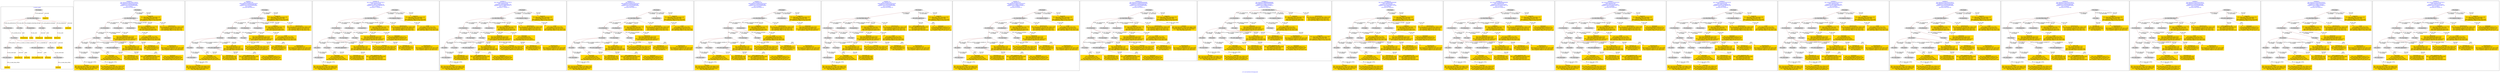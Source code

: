 digraph n0 {
fontcolor="blue"
remincross="true"
label="s13-s-art-institute-of-chicago.xml"
subgraph cluster_0 {
label="1-correct model"
n2[style="filled",color="white",fillcolor="lightgray",label="E12_Production1"];
n3[style="filled",color="white",fillcolor="lightgray",label="E21_Person1"];
n4[style="filled",color="white",fillcolor="lightgray",label="E69_Death1"];
n5[style="filled",color="white",fillcolor="lightgray",label="E74_Group1"];
n6[style="filled",color="white",fillcolor="lightgray",label="E82_Actor_Appellation1"];
n7[style="filled",color="white",fillcolor="lightgray",label="E67_Birth1"];
n8[shape="plaintext",style="filled",fillcolor="gold",label="Artist_URI"];
n9[style="filled",color="white",fillcolor="lightgray",label="E22_Man-Made_Object1"];
n10[style="filled",color="white",fillcolor="lightgray",label="E35_Title1"];
n11[style="filled",color="white",fillcolor="lightgray",label="E8_Acquisition1"];
n12[style="filled",color="white",fillcolor="lightgray",label="E55_Type1"];
n13[style="filled",color="white",fillcolor="lightgray",label="E54_Dimension1"];
n14[shape="plaintext",style="filled",fillcolor="gold",label="Linktodata"];
n15[shape="plaintext",style="filled",fillcolor="gold",label="Titleofartwork"];
n16[style="filled",color="white",fillcolor="lightgray",label="E38_Image1"];
n17[shape="plaintext",style="filled",fillcolor="gold",label="ImageURL"];
n18[style="filled",color="white",fillcolor="lightgray",label="E52_Time-Span1"];
n19[shape="plaintext",style="filled",fillcolor="gold",label="birthYear"];
n20[style="filled",color="white",fillcolor="lightgray",label="E52_Time-Span2"];
n21[shape="plaintext",style="filled",fillcolor="gold",label="deathYear"];
n22[shape="plaintext",style="filled",fillcolor="gold",label="Dimensions"];
n23[shape="plaintext",style="filled",fillcolor="gold",label="Technique_uri"];
n24[shape="plaintext",style="filled",fillcolor="gold",label="Typeofartwork"];
n25[shape="plaintext",style="filled",fillcolor="gold",label="Nationality_uri"];
n26[shape="plaintext",style="filled",fillcolor="gold",label="Nationality"];
n27[shape="plaintext",style="filled",fillcolor="gold",label="Artist_Appellation_URI"];
n28[shape="plaintext",style="filled",fillcolor="gold",label="Artistname"];
n29[shape="plaintext",style="filled",fillcolor="gold",label="Credit"];
}
subgraph cluster_1 {
label="candidate 0\nlink coherence:0.9615384615384616\nnode coherence:0.9583333333333334\nconfidence:0.5282656636962498\nmapping score:0.5431520466289087\ncost:25.99959\n-precision:0.92-recall:0.89"
n31[style="filled",color="white",fillcolor="lightgray",label="E12_Production1"];
n32[style="filled",color="white",fillcolor="lightgray",label="E21_Person1"];
n33[style="filled",color="white",fillcolor="lightgray",label="E55_Type1"];
n34[style="filled",color="white",fillcolor="lightgray",label="E67_Birth1"];
n35[style="filled",color="white",fillcolor="lightgray",label="E69_Death1"];
n36[style="filled",color="white",fillcolor="lightgray",label="E74_Group1"];
n37[style="filled",color="white",fillcolor="lightgray",label="E82_Actor_Appellation1"];
n38[style="filled",color="white",fillcolor="lightgray",label="E22_Man-Made_Object1"];
n39[style="filled",color="white",fillcolor="lightgray",label="E54_Dimension1"];
n40[style="filled",color="white",fillcolor="lightgray",label="E8_Acquisition1"];
n41[style="filled",color="white",fillcolor="lightgray",label="E38_Image1"];
n42[style="filled",color="white",fillcolor="lightgray",label="E52_Time-Span1"];
n43[style="filled",color="white",fillcolor="lightgray",label="E52_Time-Span3"];
n44[shape="plaintext",style="filled",fillcolor="gold",label="ImageURL\n[E22_Man-Made_Object,classLink,0.549]\n[E38_Image,classLink,0.406]\n[E33_Linguistic_Object,P3_has_note,0.026]\n[E73_Information_Object,P3_has_note,0.02]"];
n45[shape="plaintext",style="filled",fillcolor="gold",label="birthYear\n[E52_Time-Span,P82a_begin_of_the_begin,0.452]\n[E52_Time-Span,P82_at_some_time_within,0.431]\n[E22_Man-Made_Object,P3_has_note,0.063]\n[E52_Time-Span,label,0.053]"];
n46[shape="plaintext",style="filled",fillcolor="gold",label="Artist_URI\n[E21_Person,classLink,0.276]\n[E38_Image,classLink,0.244]\n[E82_Actor_Appellation,classLink,0.242]\n[E22_Man-Made_Object,classLink,0.238]"];
n47[shape="plaintext",style="filled",fillcolor="gold",label="Artist_Appellation_URI\n[E82_Actor_Appellation,classLink,0.869]\n[E21_Person,classLink,0.047]\n[E38_Image,classLink,0.043]\n[E22_Man-Made_Object,classLink,0.042]"];
n48[shape="plaintext",style="filled",fillcolor="gold",label="Technique_uri\n[E55_Type,classLink,0.417]\n[E57_Material,classLink,0.412]\n[E74_Group,classLink,0.171]\n[E55_Type,label,0.0]"];
n49[shape="plaintext",style="filled",fillcolor="gold",label="Artistname\n[E82_Actor_Appellation,label,0.527]\n[E22_Man-Made_Object,classLink,0.186]\n[E8_Acquisition,P3_has_note,0.152]\n[E33_Linguistic_Object,P3_has_note,0.136]"];
n50[shape="plaintext",style="filled",fillcolor="gold",label="Credit\n[E30_Right,P3_has_note,0.363]\n[E8_Acquisition,P3_has_note,0.363]\n[E33_Linguistic_Object,P3_has_note,0.175]\n[E22_Man-Made_Object,P3_has_note,0.099]"];
n51[shape="plaintext",style="filled",fillcolor="gold",label="Dimensions\n[E54_Dimension,P3_has_note,0.919]\n[E82_Actor_Appellation,label,0.034]\n[E52_Time-Span,P82_at_some_time_within,0.027]\n[E33_Linguistic_Object,P3_has_note,0.02]"];
n52[shape="plaintext",style="filled",fillcolor="gold",label="Typeofartwork\n[E55_Type,label,0.513]\n[E29_Design_or_Procedure,P3_has_note,0.439]\n[E73_Information_Object,P3_has_note,0.025]\n[E33_Linguistic_Object,P3_has_note,0.023]"];
n53[shape="plaintext",style="filled",fillcolor="gold",label="deathYear\n[E52_Time-Span,P82_at_some_time_within,0.452]\n[E52_Time-Span,P82b_end_of_the_end,0.33]\n[E52_Time-Span,P82a_begin_of_the_begin,0.183]\n[E33_Linguistic_Object,P3_has_note,0.034]"];
n54[shape="plaintext",style="filled",fillcolor="gold",label="Nationality\n[E74_Group,label,0.544]\n[E74_Group,classLink,0.339]\n[E8_Acquisition,P3_has_note,0.066]\n[E22_Man-Made_Object,P3_has_note,0.052]"];
n55[shape="plaintext",style="filled",fillcolor="gold",label="Linktodata\n[E22_Man-Made_Object,classLink,0.791]\n[E38_Image,classLink,0.161]\n[E54_Dimension,P3_has_note,0.032]\n[E82_Actor_Appellation,label,0.016]"];
n56[shape="plaintext",style="filled",fillcolor="gold",label="Titleofartwork\n[E52_Time-Span,P82_at_some_time_within,0.385]\n[E73_Information_Object,P3_has_note,0.22]\n[E33_Linguistic_Object,P3_has_note,0.201]\n[E22_Man-Made_Object,P3_has_note,0.194]"];
n57[shape="plaintext",style="filled",fillcolor="gold",label="Nationality_uri\n[E74_Group,classLink,0.695]\n[E55_Type,classLink,0.178]\n[E57_Material,classLink,0.08]\n[E74_Group,label,0.047]"];
}
subgraph cluster_2 {
label="candidate 1\nlink coherence:0.96\nnode coherence:0.9583333333333334\nconfidence:0.5282656636962498\nmapping score:0.5431520466289087\ncost:24.99961\n-precision:0.88-recall:0.81"
n59[style="filled",color="white",fillcolor="lightgray",label="E12_Production1"];
n60[style="filled",color="white",fillcolor="lightgray",label="E21_Person1"];
n61[style="filled",color="white",fillcolor="lightgray",label="E52_Time-Span2"];
n62[style="filled",color="white",fillcolor="lightgray",label="E55_Type1"];
n63[style="filled",color="white",fillcolor="lightgray",label="E67_Birth1"];
n64[style="filled",color="white",fillcolor="lightgray",label="E74_Group1"];
n65[style="filled",color="white",fillcolor="lightgray",label="E82_Actor_Appellation1"];
n66[style="filled",color="white",fillcolor="lightgray",label="E22_Man-Made_Object1"];
n67[style="filled",color="white",fillcolor="lightgray",label="E54_Dimension1"];
n68[style="filled",color="white",fillcolor="lightgray",label="E8_Acquisition1"];
n69[style="filled",color="white",fillcolor="lightgray",label="E38_Image1"];
n70[style="filled",color="white",fillcolor="lightgray",label="E52_Time-Span1"];
n71[shape="plaintext",style="filled",fillcolor="gold",label="ImageURL\n[E22_Man-Made_Object,classLink,0.549]\n[E38_Image,classLink,0.406]\n[E33_Linguistic_Object,P3_has_note,0.026]\n[E73_Information_Object,P3_has_note,0.02]"];
n72[shape="plaintext",style="filled",fillcolor="gold",label="birthYear\n[E52_Time-Span,P82a_begin_of_the_begin,0.452]\n[E52_Time-Span,P82_at_some_time_within,0.431]\n[E22_Man-Made_Object,P3_has_note,0.063]\n[E52_Time-Span,label,0.053]"];
n73[shape="plaintext",style="filled",fillcolor="gold",label="Artist_URI\n[E21_Person,classLink,0.276]\n[E38_Image,classLink,0.244]\n[E82_Actor_Appellation,classLink,0.242]\n[E22_Man-Made_Object,classLink,0.238]"];
n74[shape="plaintext",style="filled",fillcolor="gold",label="Artist_Appellation_URI\n[E82_Actor_Appellation,classLink,0.869]\n[E21_Person,classLink,0.047]\n[E38_Image,classLink,0.043]\n[E22_Man-Made_Object,classLink,0.042]"];
n75[shape="plaintext",style="filled",fillcolor="gold",label="Technique_uri\n[E55_Type,classLink,0.417]\n[E57_Material,classLink,0.412]\n[E74_Group,classLink,0.171]\n[E55_Type,label,0.0]"];
n76[shape="plaintext",style="filled",fillcolor="gold",label="Artistname\n[E82_Actor_Appellation,label,0.527]\n[E22_Man-Made_Object,classLink,0.186]\n[E8_Acquisition,P3_has_note,0.152]\n[E33_Linguistic_Object,P3_has_note,0.136]"];
n77[shape="plaintext",style="filled",fillcolor="gold",label="deathYear\n[E52_Time-Span,P82_at_some_time_within,0.452]\n[E52_Time-Span,P82b_end_of_the_end,0.33]\n[E52_Time-Span,P82a_begin_of_the_begin,0.183]\n[E33_Linguistic_Object,P3_has_note,0.034]"];
n78[shape="plaintext",style="filled",fillcolor="gold",label="Credit\n[E30_Right,P3_has_note,0.363]\n[E8_Acquisition,P3_has_note,0.363]\n[E33_Linguistic_Object,P3_has_note,0.175]\n[E22_Man-Made_Object,P3_has_note,0.099]"];
n79[shape="plaintext",style="filled",fillcolor="gold",label="Dimensions\n[E54_Dimension,P3_has_note,0.919]\n[E82_Actor_Appellation,label,0.034]\n[E52_Time-Span,P82_at_some_time_within,0.027]\n[E33_Linguistic_Object,P3_has_note,0.02]"];
n80[shape="plaintext",style="filled",fillcolor="gold",label="Typeofartwork\n[E55_Type,label,0.513]\n[E29_Design_or_Procedure,P3_has_note,0.439]\n[E73_Information_Object,P3_has_note,0.025]\n[E33_Linguistic_Object,P3_has_note,0.023]"];
n81[shape="plaintext",style="filled",fillcolor="gold",label="Nationality\n[E74_Group,label,0.544]\n[E74_Group,classLink,0.339]\n[E8_Acquisition,P3_has_note,0.066]\n[E22_Man-Made_Object,P3_has_note,0.052]"];
n82[shape="plaintext",style="filled",fillcolor="gold",label="Linktodata\n[E22_Man-Made_Object,classLink,0.791]\n[E38_Image,classLink,0.161]\n[E54_Dimension,P3_has_note,0.032]\n[E82_Actor_Appellation,label,0.016]"];
n83[shape="plaintext",style="filled",fillcolor="gold",label="Titleofartwork\n[E52_Time-Span,P82_at_some_time_within,0.385]\n[E73_Information_Object,P3_has_note,0.22]\n[E33_Linguistic_Object,P3_has_note,0.201]\n[E22_Man-Made_Object,P3_has_note,0.194]"];
n84[shape="plaintext",style="filled",fillcolor="gold",label="Nationality_uri\n[E74_Group,classLink,0.695]\n[E55_Type,classLink,0.178]\n[E57_Material,classLink,0.08]\n[E74_Group,label,0.047]"];
}
subgraph cluster_3 {
label="candidate 10\nlink coherence:0.9230769230769231\nnode coherence:0.96\nconfidence:0.48811019660644756\nmapping score:0.5184176845831016\ncost:125.009612\n-precision:0.77-recall:0.74"
n86[style="filled",color="white",fillcolor="lightgray",label="E12_Production1"];
n87[style="filled",color="white",fillcolor="lightgray",label="E21_Person1"];
n88[style="filled",color="white",fillcolor="lightgray",label="E52_Time-Span2"];
n89[style="filled",color="white",fillcolor="lightgray",label="E55_Type1"];
n90[style="filled",color="white",fillcolor="lightgray",label="E67_Birth1"];
n91[style="filled",color="white",fillcolor="lightgray",label="E74_Group1"];
n92[style="filled",color="white",fillcolor="lightgray",label="E82_Actor_Appellation1"];
n93[style="filled",color="white",fillcolor="lightgray",label="E22_Man-Made_Object1"];
n94[style="filled",color="white",fillcolor="lightgray",label="E54_Dimension1"];
n95[style="filled",color="white",fillcolor="lightgray",label="E8_Acquisition1"];
n96[style="filled",color="white",fillcolor="lightgray",label="E38_Image1"];
n97[style="filled",color="white",fillcolor="lightgray",label="E52_Time-Span1"];
n98[style="filled",color="white",fillcolor="lightgray",label="E33_Linguistic_Object1"];
n99[shape="plaintext",style="filled",fillcolor="gold",label="ImageURL\n[E22_Man-Made_Object,classLink,0.549]\n[E38_Image,classLink,0.406]\n[E33_Linguistic_Object,P3_has_note,0.026]\n[E73_Information_Object,P3_has_note,0.02]"];
n100[shape="plaintext",style="filled",fillcolor="gold",label="birthYear\n[E52_Time-Span,P82a_begin_of_the_begin,0.452]\n[E52_Time-Span,P82_at_some_time_within,0.431]\n[E22_Man-Made_Object,P3_has_note,0.063]\n[E52_Time-Span,label,0.053]"];
n101[shape="plaintext",style="filled",fillcolor="gold",label="Artist_URI\n[E21_Person,classLink,0.276]\n[E38_Image,classLink,0.244]\n[E82_Actor_Appellation,classLink,0.242]\n[E22_Man-Made_Object,classLink,0.238]"];
n102[shape="plaintext",style="filled",fillcolor="gold",label="Artist_Appellation_URI\n[E82_Actor_Appellation,classLink,0.869]\n[E21_Person,classLink,0.047]\n[E38_Image,classLink,0.043]\n[E22_Man-Made_Object,classLink,0.042]"];
n103[shape="plaintext",style="filled",fillcolor="gold",label="Technique_uri\n[E55_Type,classLink,0.417]\n[E57_Material,classLink,0.412]\n[E74_Group,classLink,0.171]\n[E55_Type,label,0.0]"];
n104[shape="plaintext",style="filled",fillcolor="gold",label="deathYear\n[E52_Time-Span,P82_at_some_time_within,0.452]\n[E52_Time-Span,P82b_end_of_the_end,0.33]\n[E52_Time-Span,P82a_begin_of_the_begin,0.183]\n[E33_Linguistic_Object,P3_has_note,0.034]"];
n105[shape="plaintext",style="filled",fillcolor="gold",label="Credit\n[E30_Right,P3_has_note,0.363]\n[E8_Acquisition,P3_has_note,0.363]\n[E33_Linguistic_Object,P3_has_note,0.175]\n[E22_Man-Made_Object,P3_has_note,0.099]"];
n106[shape="plaintext",style="filled",fillcolor="gold",label="Artistname\n[E82_Actor_Appellation,label,0.527]\n[E22_Man-Made_Object,classLink,0.186]\n[E8_Acquisition,P3_has_note,0.152]\n[E33_Linguistic_Object,P3_has_note,0.136]"];
n107[shape="plaintext",style="filled",fillcolor="gold",label="Dimensions\n[E54_Dimension,P3_has_note,0.919]\n[E82_Actor_Appellation,label,0.034]\n[E52_Time-Span,P82_at_some_time_within,0.027]\n[E33_Linguistic_Object,P3_has_note,0.02]"];
n108[shape="plaintext",style="filled",fillcolor="gold",label="Typeofartwork\n[E55_Type,label,0.513]\n[E29_Design_or_Procedure,P3_has_note,0.439]\n[E73_Information_Object,P3_has_note,0.025]\n[E33_Linguistic_Object,P3_has_note,0.023]"];
n109[shape="plaintext",style="filled",fillcolor="gold",label="Nationality\n[E74_Group,label,0.544]\n[E74_Group,classLink,0.339]\n[E8_Acquisition,P3_has_note,0.066]\n[E22_Man-Made_Object,P3_has_note,0.052]"];
n110[shape="plaintext",style="filled",fillcolor="gold",label="Linktodata\n[E22_Man-Made_Object,classLink,0.791]\n[E38_Image,classLink,0.161]\n[E54_Dimension,P3_has_note,0.032]\n[E82_Actor_Appellation,label,0.016]"];
n111[shape="plaintext",style="filled",fillcolor="gold",label="Titleofartwork\n[E52_Time-Span,P82_at_some_time_within,0.385]\n[E73_Information_Object,P3_has_note,0.22]\n[E33_Linguistic_Object,P3_has_note,0.201]\n[E22_Man-Made_Object,P3_has_note,0.194]"];
n112[shape="plaintext",style="filled",fillcolor="gold",label="Nationality_uri\n[E74_Group,classLink,0.695]\n[E55_Type,classLink,0.178]\n[E57_Material,classLink,0.08]\n[E74_Group,label,0.047]"];
}
subgraph cluster_4 {
label="candidate 11\nlink coherence:0.9230769230769231\nnode coherence:0.96\nconfidence:0.48076449099087626\nmapping score:0.5159691160445777\ncost:125.009612\n-precision:0.77-recall:0.74"
n114[style="filled",color="white",fillcolor="lightgray",label="E12_Production1"];
n115[style="filled",color="white",fillcolor="lightgray",label="E21_Person1"];
n116[style="filled",color="white",fillcolor="lightgray",label="E52_Time-Span2"];
n117[style="filled",color="white",fillcolor="lightgray",label="E55_Type1"];
n118[style="filled",color="white",fillcolor="lightgray",label="E67_Birth1"];
n119[style="filled",color="white",fillcolor="lightgray",label="E74_Group1"];
n120[style="filled",color="white",fillcolor="lightgray",label="E82_Actor_Appellation1"];
n121[style="filled",color="white",fillcolor="lightgray",label="E22_Man-Made_Object1"];
n122[style="filled",color="white",fillcolor="lightgray",label="E54_Dimension1"];
n123[style="filled",color="white",fillcolor="lightgray",label="E8_Acquisition1"];
n124[style="filled",color="white",fillcolor="lightgray",label="E38_Image1"];
n125[style="filled",color="white",fillcolor="lightgray",label="E52_Time-Span1"];
n126[style="filled",color="white",fillcolor="lightgray",label="E33_Linguistic_Object1"];
n127[shape="plaintext",style="filled",fillcolor="gold",label="ImageURL\n[E22_Man-Made_Object,classLink,0.549]\n[E38_Image,classLink,0.406]\n[E33_Linguistic_Object,P3_has_note,0.026]\n[E73_Information_Object,P3_has_note,0.02]"];
n128[shape="plaintext",style="filled",fillcolor="gold",label="birthYear\n[E52_Time-Span,P82a_begin_of_the_begin,0.452]\n[E52_Time-Span,P82_at_some_time_within,0.431]\n[E22_Man-Made_Object,P3_has_note,0.063]\n[E52_Time-Span,label,0.053]"];
n129[shape="plaintext",style="filled",fillcolor="gold",label="Artist_URI\n[E21_Person,classLink,0.276]\n[E38_Image,classLink,0.244]\n[E82_Actor_Appellation,classLink,0.242]\n[E22_Man-Made_Object,classLink,0.238]"];
n130[shape="plaintext",style="filled",fillcolor="gold",label="Artist_Appellation_URI\n[E82_Actor_Appellation,classLink,0.869]\n[E21_Person,classLink,0.047]\n[E38_Image,classLink,0.043]\n[E22_Man-Made_Object,classLink,0.042]"];
n131[shape="plaintext",style="filled",fillcolor="gold",label="Technique_uri\n[E55_Type,classLink,0.417]\n[E57_Material,classLink,0.412]\n[E74_Group,classLink,0.171]\n[E55_Type,label,0.0]"];
n132[shape="plaintext",style="filled",fillcolor="gold",label="Artistname\n[E82_Actor_Appellation,label,0.527]\n[E22_Man-Made_Object,classLink,0.186]\n[E8_Acquisition,P3_has_note,0.152]\n[E33_Linguistic_Object,P3_has_note,0.136]"];
n133[shape="plaintext",style="filled",fillcolor="gold",label="deathYear\n[E52_Time-Span,P82_at_some_time_within,0.452]\n[E52_Time-Span,P82b_end_of_the_end,0.33]\n[E52_Time-Span,P82a_begin_of_the_begin,0.183]\n[E33_Linguistic_Object,P3_has_note,0.034]"];
n134[shape="plaintext",style="filled",fillcolor="gold",label="Credit\n[E30_Right,P3_has_note,0.363]\n[E8_Acquisition,P3_has_note,0.363]\n[E33_Linguistic_Object,P3_has_note,0.175]\n[E22_Man-Made_Object,P3_has_note,0.099]"];
n135[shape="plaintext",style="filled",fillcolor="gold",label="Nationality\n[E74_Group,label,0.544]\n[E74_Group,classLink,0.339]\n[E8_Acquisition,P3_has_note,0.066]\n[E22_Man-Made_Object,P3_has_note,0.052]"];
n136[shape="plaintext",style="filled",fillcolor="gold",label="Dimensions\n[E54_Dimension,P3_has_note,0.919]\n[E82_Actor_Appellation,label,0.034]\n[E52_Time-Span,P82_at_some_time_within,0.027]\n[E33_Linguistic_Object,P3_has_note,0.02]"];
n137[shape="plaintext",style="filled",fillcolor="gold",label="Typeofartwork\n[E55_Type,label,0.513]\n[E29_Design_or_Procedure,P3_has_note,0.439]\n[E73_Information_Object,P3_has_note,0.025]\n[E33_Linguistic_Object,P3_has_note,0.023]"];
n138[shape="plaintext",style="filled",fillcolor="gold",label="Linktodata\n[E22_Man-Made_Object,classLink,0.791]\n[E38_Image,classLink,0.161]\n[E54_Dimension,P3_has_note,0.032]\n[E82_Actor_Appellation,label,0.016]"];
n139[shape="plaintext",style="filled",fillcolor="gold",label="Titleofartwork\n[E52_Time-Span,P82_at_some_time_within,0.385]\n[E73_Information_Object,P3_has_note,0.22]\n[E33_Linguistic_Object,P3_has_note,0.201]\n[E22_Man-Made_Object,P3_has_note,0.194]"];
n140[shape="plaintext",style="filled",fillcolor="gold",label="Nationality_uri\n[E74_Group,classLink,0.695]\n[E55_Type,classLink,0.178]\n[E57_Material,classLink,0.08]\n[E74_Group,label,0.047]"];
}
subgraph cluster_5 {
label="candidate 12\nlink coherence:0.92\nnode coherence:0.9583333333333334\nconfidence:0.5282656636962498\nmapping score:0.5431520466289087\ncost:124.009632\n-precision:0.84-recall:0.78"
n142[style="filled",color="white",fillcolor="lightgray",label="E12_Production1"];
n143[style="filled",color="white",fillcolor="lightgray",label="E21_Person1"];
n144[style="filled",color="white",fillcolor="lightgray",label="E52_Time-Span2"];
n145[style="filled",color="white",fillcolor="lightgray",label="E55_Type1"];
n146[style="filled",color="white",fillcolor="lightgray",label="E67_Birth1"];
n147[style="filled",color="white",fillcolor="lightgray",label="E74_Group1"];
n148[style="filled",color="white",fillcolor="lightgray",label="E82_Actor_Appellation1"];
n149[style="filled",color="white",fillcolor="lightgray",label="E22_Man-Made_Object1"];
n150[style="filled",color="white",fillcolor="lightgray",label="E54_Dimension1"];
n151[style="filled",color="white",fillcolor="lightgray",label="E38_Image1"];
n152[style="filled",color="white",fillcolor="lightgray",label="E52_Time-Span1"];
n153[style="filled",color="white",fillcolor="lightgray",label="E8_Acquisition1"];
n154[shape="plaintext",style="filled",fillcolor="gold",label="ImageURL\n[E22_Man-Made_Object,classLink,0.549]\n[E38_Image,classLink,0.406]\n[E33_Linguistic_Object,P3_has_note,0.026]\n[E73_Information_Object,P3_has_note,0.02]"];
n155[shape="plaintext",style="filled",fillcolor="gold",label="birthYear\n[E52_Time-Span,P82a_begin_of_the_begin,0.452]\n[E52_Time-Span,P82_at_some_time_within,0.431]\n[E22_Man-Made_Object,P3_has_note,0.063]\n[E52_Time-Span,label,0.053]"];
n156[shape="plaintext",style="filled",fillcolor="gold",label="Artist_URI\n[E21_Person,classLink,0.276]\n[E38_Image,classLink,0.244]\n[E82_Actor_Appellation,classLink,0.242]\n[E22_Man-Made_Object,classLink,0.238]"];
n157[shape="plaintext",style="filled",fillcolor="gold",label="Artist_Appellation_URI\n[E82_Actor_Appellation,classLink,0.869]\n[E21_Person,classLink,0.047]\n[E38_Image,classLink,0.043]\n[E22_Man-Made_Object,classLink,0.042]"];
n158[shape="plaintext",style="filled",fillcolor="gold",label="Technique_uri\n[E55_Type,classLink,0.417]\n[E57_Material,classLink,0.412]\n[E74_Group,classLink,0.171]\n[E55_Type,label,0.0]"];
n159[shape="plaintext",style="filled",fillcolor="gold",label="Artistname\n[E82_Actor_Appellation,label,0.527]\n[E22_Man-Made_Object,classLink,0.186]\n[E8_Acquisition,P3_has_note,0.152]\n[E33_Linguistic_Object,P3_has_note,0.136]"];
n160[shape="plaintext",style="filled",fillcolor="gold",label="deathYear\n[E52_Time-Span,P82_at_some_time_within,0.452]\n[E52_Time-Span,P82b_end_of_the_end,0.33]\n[E52_Time-Span,P82a_begin_of_the_begin,0.183]\n[E33_Linguistic_Object,P3_has_note,0.034]"];
n161[shape="plaintext",style="filled",fillcolor="gold",label="Credit\n[E30_Right,P3_has_note,0.363]\n[E8_Acquisition,P3_has_note,0.363]\n[E33_Linguistic_Object,P3_has_note,0.175]\n[E22_Man-Made_Object,P3_has_note,0.099]"];
n162[shape="plaintext",style="filled",fillcolor="gold",label="Dimensions\n[E54_Dimension,P3_has_note,0.919]\n[E82_Actor_Appellation,label,0.034]\n[E52_Time-Span,P82_at_some_time_within,0.027]\n[E33_Linguistic_Object,P3_has_note,0.02]"];
n163[shape="plaintext",style="filled",fillcolor="gold",label="Typeofartwork\n[E55_Type,label,0.513]\n[E29_Design_or_Procedure,P3_has_note,0.439]\n[E73_Information_Object,P3_has_note,0.025]\n[E33_Linguistic_Object,P3_has_note,0.023]"];
n164[shape="plaintext",style="filled",fillcolor="gold",label="Nationality\n[E74_Group,label,0.544]\n[E74_Group,classLink,0.339]\n[E8_Acquisition,P3_has_note,0.066]\n[E22_Man-Made_Object,P3_has_note,0.052]"];
n165[shape="plaintext",style="filled",fillcolor="gold",label="Linktodata\n[E22_Man-Made_Object,classLink,0.791]\n[E38_Image,classLink,0.161]\n[E54_Dimension,P3_has_note,0.032]\n[E82_Actor_Appellation,label,0.016]"];
n166[shape="plaintext",style="filled",fillcolor="gold",label="Titleofartwork\n[E52_Time-Span,P82_at_some_time_within,0.385]\n[E73_Information_Object,P3_has_note,0.22]\n[E33_Linguistic_Object,P3_has_note,0.201]\n[E22_Man-Made_Object,P3_has_note,0.194]"];
n167[shape="plaintext",style="filled",fillcolor="gold",label="Nationality_uri\n[E74_Group,classLink,0.695]\n[E55_Type,classLink,0.178]\n[E57_Material,classLink,0.08]\n[E74_Group,label,0.047]"];
}
subgraph cluster_6 {
label="candidate 13\nlink coherence:0.92\nnode coherence:0.9583333333333334\nconfidence:0.5282656636962498\nmapping score:0.5431520466289087\ncost:124.009652\n-precision:0.84-recall:0.78"
n169[style="filled",color="white",fillcolor="lightgray",label="E12_Production1"];
n170[style="filled",color="white",fillcolor="lightgray",label="E21_Person1"];
n171[style="filled",color="white",fillcolor="lightgray",label="E52_Time-Span2"];
n172[style="filled",color="white",fillcolor="lightgray",label="E55_Type1"];
n173[style="filled",color="white",fillcolor="lightgray",label="E67_Birth1"];
n174[style="filled",color="white",fillcolor="lightgray",label="E74_Group1"];
n175[style="filled",color="white",fillcolor="lightgray",label="E82_Actor_Appellation1"];
n176[style="filled",color="white",fillcolor="lightgray",label="E22_Man-Made_Object1"];
n177[style="filled",color="white",fillcolor="lightgray",label="E8_Acquisition1"];
n178[style="filled",color="white",fillcolor="lightgray",label="E38_Image1"];
n179[style="filled",color="white",fillcolor="lightgray",label="E52_Time-Span1"];
n180[style="filled",color="white",fillcolor="lightgray",label="E54_Dimension1"];
n181[shape="plaintext",style="filled",fillcolor="gold",label="ImageURL\n[E22_Man-Made_Object,classLink,0.549]\n[E38_Image,classLink,0.406]\n[E33_Linguistic_Object,P3_has_note,0.026]\n[E73_Information_Object,P3_has_note,0.02]"];
n182[shape="plaintext",style="filled",fillcolor="gold",label="birthYear\n[E52_Time-Span,P82a_begin_of_the_begin,0.452]\n[E52_Time-Span,P82_at_some_time_within,0.431]\n[E22_Man-Made_Object,P3_has_note,0.063]\n[E52_Time-Span,label,0.053]"];
n183[shape="plaintext",style="filled",fillcolor="gold",label="Artist_URI\n[E21_Person,classLink,0.276]\n[E38_Image,classLink,0.244]\n[E82_Actor_Appellation,classLink,0.242]\n[E22_Man-Made_Object,classLink,0.238]"];
n184[shape="plaintext",style="filled",fillcolor="gold",label="Artist_Appellation_URI\n[E82_Actor_Appellation,classLink,0.869]\n[E21_Person,classLink,0.047]\n[E38_Image,classLink,0.043]\n[E22_Man-Made_Object,classLink,0.042]"];
n185[shape="plaintext",style="filled",fillcolor="gold",label="Technique_uri\n[E55_Type,classLink,0.417]\n[E57_Material,classLink,0.412]\n[E74_Group,classLink,0.171]\n[E55_Type,label,0.0]"];
n186[shape="plaintext",style="filled",fillcolor="gold",label="Artistname\n[E82_Actor_Appellation,label,0.527]\n[E22_Man-Made_Object,classLink,0.186]\n[E8_Acquisition,P3_has_note,0.152]\n[E33_Linguistic_Object,P3_has_note,0.136]"];
n187[shape="plaintext",style="filled",fillcolor="gold",label="deathYear\n[E52_Time-Span,P82_at_some_time_within,0.452]\n[E52_Time-Span,P82b_end_of_the_end,0.33]\n[E52_Time-Span,P82a_begin_of_the_begin,0.183]\n[E33_Linguistic_Object,P3_has_note,0.034]"];
n188[shape="plaintext",style="filled",fillcolor="gold",label="Credit\n[E30_Right,P3_has_note,0.363]\n[E8_Acquisition,P3_has_note,0.363]\n[E33_Linguistic_Object,P3_has_note,0.175]\n[E22_Man-Made_Object,P3_has_note,0.099]"];
n189[shape="plaintext",style="filled",fillcolor="gold",label="Dimensions\n[E54_Dimension,P3_has_note,0.919]\n[E82_Actor_Appellation,label,0.034]\n[E52_Time-Span,P82_at_some_time_within,0.027]\n[E33_Linguistic_Object,P3_has_note,0.02]"];
n190[shape="plaintext",style="filled",fillcolor="gold",label="Typeofartwork\n[E55_Type,label,0.513]\n[E29_Design_or_Procedure,P3_has_note,0.439]\n[E73_Information_Object,P3_has_note,0.025]\n[E33_Linguistic_Object,P3_has_note,0.023]"];
n191[shape="plaintext",style="filled",fillcolor="gold",label="Nationality\n[E74_Group,label,0.544]\n[E74_Group,classLink,0.339]\n[E8_Acquisition,P3_has_note,0.066]\n[E22_Man-Made_Object,P3_has_note,0.052]"];
n192[shape="plaintext",style="filled",fillcolor="gold",label="Linktodata\n[E22_Man-Made_Object,classLink,0.791]\n[E38_Image,classLink,0.161]\n[E54_Dimension,P3_has_note,0.032]\n[E82_Actor_Appellation,label,0.016]"];
n193[shape="plaintext",style="filled",fillcolor="gold",label="Titleofartwork\n[E52_Time-Span,P82_at_some_time_within,0.385]\n[E73_Information_Object,P3_has_note,0.22]\n[E33_Linguistic_Object,P3_has_note,0.201]\n[E22_Man-Made_Object,P3_has_note,0.194]"];
n194[shape="plaintext",style="filled",fillcolor="gold",label="Nationality_uri\n[E74_Group,classLink,0.695]\n[E55_Type,classLink,0.178]\n[E57_Material,classLink,0.08]\n[E74_Group,label,0.047]"];
}
subgraph cluster_7 {
label="candidate 14\nlink coherence:0.92\nnode coherence:0.9583333333333334\nconfidence:0.5282656636962498\nmapping score:0.5431520466289087\ncost:124.009662\n-precision:0.84-recall:0.78"
n196[style="filled",color="white",fillcolor="lightgray",label="E12_Production1"];
n197[style="filled",color="white",fillcolor="lightgray",label="E21_Person1"];
n198[style="filled",color="white",fillcolor="lightgray",label="E52_Time-Span2"];
n199[style="filled",color="white",fillcolor="lightgray",label="E55_Type1"];
n200[style="filled",color="white",fillcolor="lightgray",label="E67_Birth1"];
n201[style="filled",color="white",fillcolor="lightgray",label="E74_Group1"];
n202[style="filled",color="white",fillcolor="lightgray",label="E22_Man-Made_Object1"];
n203[style="filled",color="white",fillcolor="lightgray",label="E54_Dimension1"];
n204[style="filled",color="white",fillcolor="lightgray",label="E8_Acquisition1"];
n205[style="filled",color="white",fillcolor="lightgray",label="E38_Image1"];
n206[style="filled",color="white",fillcolor="lightgray",label="E52_Time-Span1"];
n207[style="filled",color="white",fillcolor="lightgray",label="E82_Actor_Appellation1"];
n208[shape="plaintext",style="filled",fillcolor="gold",label="ImageURL\n[E22_Man-Made_Object,classLink,0.549]\n[E38_Image,classLink,0.406]\n[E33_Linguistic_Object,P3_has_note,0.026]\n[E73_Information_Object,P3_has_note,0.02]"];
n209[shape="plaintext",style="filled",fillcolor="gold",label="birthYear\n[E52_Time-Span,P82a_begin_of_the_begin,0.452]\n[E52_Time-Span,P82_at_some_time_within,0.431]\n[E22_Man-Made_Object,P3_has_note,0.063]\n[E52_Time-Span,label,0.053]"];
n210[shape="plaintext",style="filled",fillcolor="gold",label="Artist_URI\n[E21_Person,classLink,0.276]\n[E38_Image,classLink,0.244]\n[E82_Actor_Appellation,classLink,0.242]\n[E22_Man-Made_Object,classLink,0.238]"];
n211[shape="plaintext",style="filled",fillcolor="gold",label="Artist_Appellation_URI\n[E82_Actor_Appellation,classLink,0.869]\n[E21_Person,classLink,0.047]\n[E38_Image,classLink,0.043]\n[E22_Man-Made_Object,classLink,0.042]"];
n212[shape="plaintext",style="filled",fillcolor="gold",label="Technique_uri\n[E55_Type,classLink,0.417]\n[E57_Material,classLink,0.412]\n[E74_Group,classLink,0.171]\n[E55_Type,label,0.0]"];
n213[shape="plaintext",style="filled",fillcolor="gold",label="Artistname\n[E82_Actor_Appellation,label,0.527]\n[E22_Man-Made_Object,classLink,0.186]\n[E8_Acquisition,P3_has_note,0.152]\n[E33_Linguistic_Object,P3_has_note,0.136]"];
n214[shape="plaintext",style="filled",fillcolor="gold",label="deathYear\n[E52_Time-Span,P82_at_some_time_within,0.452]\n[E52_Time-Span,P82b_end_of_the_end,0.33]\n[E52_Time-Span,P82a_begin_of_the_begin,0.183]\n[E33_Linguistic_Object,P3_has_note,0.034]"];
n215[shape="plaintext",style="filled",fillcolor="gold",label="Credit\n[E30_Right,P3_has_note,0.363]\n[E8_Acquisition,P3_has_note,0.363]\n[E33_Linguistic_Object,P3_has_note,0.175]\n[E22_Man-Made_Object,P3_has_note,0.099]"];
n216[shape="plaintext",style="filled",fillcolor="gold",label="Dimensions\n[E54_Dimension,P3_has_note,0.919]\n[E82_Actor_Appellation,label,0.034]\n[E52_Time-Span,P82_at_some_time_within,0.027]\n[E33_Linguistic_Object,P3_has_note,0.02]"];
n217[shape="plaintext",style="filled",fillcolor="gold",label="Typeofartwork\n[E55_Type,label,0.513]\n[E29_Design_or_Procedure,P3_has_note,0.439]\n[E73_Information_Object,P3_has_note,0.025]\n[E33_Linguistic_Object,P3_has_note,0.023]"];
n218[shape="plaintext",style="filled",fillcolor="gold",label="Nationality\n[E74_Group,label,0.544]\n[E74_Group,classLink,0.339]\n[E8_Acquisition,P3_has_note,0.066]\n[E22_Man-Made_Object,P3_has_note,0.052]"];
n219[shape="plaintext",style="filled",fillcolor="gold",label="Linktodata\n[E22_Man-Made_Object,classLink,0.791]\n[E38_Image,classLink,0.161]\n[E54_Dimension,P3_has_note,0.032]\n[E82_Actor_Appellation,label,0.016]"];
n220[shape="plaintext",style="filled",fillcolor="gold",label="Titleofartwork\n[E52_Time-Span,P82_at_some_time_within,0.385]\n[E73_Information_Object,P3_has_note,0.22]\n[E33_Linguistic_Object,P3_has_note,0.201]\n[E22_Man-Made_Object,P3_has_note,0.194]"];
n221[shape="plaintext",style="filled",fillcolor="gold",label="Nationality_uri\n[E74_Group,classLink,0.695]\n[E55_Type,classLink,0.178]\n[E57_Material,classLink,0.08]\n[E74_Group,label,0.047]"];
}
subgraph cluster_8 {
label="candidate 15\nlink coherence:0.92\nnode coherence:0.9583333333333334\nconfidence:0.5148661153053877\nmapping score:0.5386855304986212\ncost:124.009632\n-precision:0.8-recall:0.74"
n223[style="filled",color="white",fillcolor="lightgray",label="E12_Production1"];
n224[style="filled",color="white",fillcolor="lightgray",label="E21_Person1"];
n225[style="filled",color="white",fillcolor="lightgray",label="E52_Time-Span2"];
n226[style="filled",color="white",fillcolor="lightgray",label="E55_Type1"];
n227[style="filled",color="white",fillcolor="lightgray",label="E67_Birth1"];
n228[style="filled",color="white",fillcolor="lightgray",label="E74_Group1"];
n229[style="filled",color="white",fillcolor="lightgray",label="E82_Actor_Appellation1"];
n230[style="filled",color="white",fillcolor="lightgray",label="E22_Man-Made_Object1"];
n231[style="filled",color="white",fillcolor="lightgray",label="E54_Dimension1"];
n232[style="filled",color="white",fillcolor="lightgray",label="E38_Image1"];
n233[style="filled",color="white",fillcolor="lightgray",label="E52_Time-Span1"];
n234[style="filled",color="white",fillcolor="lightgray",label="E33_Linguistic_Object1"];
n235[shape="plaintext",style="filled",fillcolor="gold",label="ImageURL\n[E22_Man-Made_Object,classLink,0.549]\n[E38_Image,classLink,0.406]\n[E33_Linguistic_Object,P3_has_note,0.026]\n[E73_Information_Object,P3_has_note,0.02]"];
n236[shape="plaintext",style="filled",fillcolor="gold",label="birthYear\n[E52_Time-Span,P82a_begin_of_the_begin,0.452]\n[E52_Time-Span,P82_at_some_time_within,0.431]\n[E22_Man-Made_Object,P3_has_note,0.063]\n[E52_Time-Span,label,0.053]"];
n237[shape="plaintext",style="filled",fillcolor="gold",label="Artist_URI\n[E21_Person,classLink,0.276]\n[E38_Image,classLink,0.244]\n[E82_Actor_Appellation,classLink,0.242]\n[E22_Man-Made_Object,classLink,0.238]"];
n238[shape="plaintext",style="filled",fillcolor="gold",label="Artist_Appellation_URI\n[E82_Actor_Appellation,classLink,0.869]\n[E21_Person,classLink,0.047]\n[E38_Image,classLink,0.043]\n[E22_Man-Made_Object,classLink,0.042]"];
n239[shape="plaintext",style="filled",fillcolor="gold",label="Technique_uri\n[E55_Type,classLink,0.417]\n[E57_Material,classLink,0.412]\n[E74_Group,classLink,0.171]\n[E55_Type,label,0.0]"];
n240[shape="plaintext",style="filled",fillcolor="gold",label="Artistname\n[E82_Actor_Appellation,label,0.527]\n[E22_Man-Made_Object,classLink,0.186]\n[E8_Acquisition,P3_has_note,0.152]\n[E33_Linguistic_Object,P3_has_note,0.136]"];
n241[shape="plaintext",style="filled",fillcolor="gold",label="deathYear\n[E52_Time-Span,P82_at_some_time_within,0.452]\n[E52_Time-Span,P82b_end_of_the_end,0.33]\n[E52_Time-Span,P82a_begin_of_the_begin,0.183]\n[E33_Linguistic_Object,P3_has_note,0.034]"];
n242[shape="plaintext",style="filled",fillcolor="gold",label="Credit\n[E30_Right,P3_has_note,0.363]\n[E8_Acquisition,P3_has_note,0.363]\n[E33_Linguistic_Object,P3_has_note,0.175]\n[E22_Man-Made_Object,P3_has_note,0.099]"];
n243[shape="plaintext",style="filled",fillcolor="gold",label="Dimensions\n[E54_Dimension,P3_has_note,0.919]\n[E82_Actor_Appellation,label,0.034]\n[E52_Time-Span,P82_at_some_time_within,0.027]\n[E33_Linguistic_Object,P3_has_note,0.02]"];
n244[shape="plaintext",style="filled",fillcolor="gold",label="Typeofartwork\n[E55_Type,label,0.513]\n[E29_Design_or_Procedure,P3_has_note,0.439]\n[E73_Information_Object,P3_has_note,0.025]\n[E33_Linguistic_Object,P3_has_note,0.023]"];
n245[shape="plaintext",style="filled",fillcolor="gold",label="Nationality\n[E74_Group,label,0.544]\n[E74_Group,classLink,0.339]\n[E8_Acquisition,P3_has_note,0.066]\n[E22_Man-Made_Object,P3_has_note,0.052]"];
n246[shape="plaintext",style="filled",fillcolor="gold",label="Linktodata\n[E22_Man-Made_Object,classLink,0.791]\n[E38_Image,classLink,0.161]\n[E54_Dimension,P3_has_note,0.032]\n[E82_Actor_Appellation,label,0.016]"];
n247[shape="plaintext",style="filled",fillcolor="gold",label="Titleofartwork\n[E52_Time-Span,P82_at_some_time_within,0.385]\n[E73_Information_Object,P3_has_note,0.22]\n[E33_Linguistic_Object,P3_has_note,0.201]\n[E22_Man-Made_Object,P3_has_note,0.194]"];
n248[shape="plaintext",style="filled",fillcolor="gold",label="Nationality_uri\n[E74_Group,classLink,0.695]\n[E55_Type,classLink,0.178]\n[E57_Material,classLink,0.08]\n[E74_Group,label,0.047]"];
}
subgraph cluster_9 {
label="candidate 16\nlink coherence:0.9166666666666666\nnode coherence:0.9583333333333334\nconfidence:0.5282656636962498\nmapping score:0.5431520466289087\ncost:123.009672\n-precision:0.83-recall:0.74"
n250[style="filled",color="white",fillcolor="lightgray",label="E12_Production1"];
n251[style="filled",color="white",fillcolor="lightgray",label="E21_Person1"];
n252[style="filled",color="white",fillcolor="lightgray",label="E52_Time-Span2"];
n253[style="filled",color="white",fillcolor="lightgray",label="E55_Type1"];
n254[style="filled",color="white",fillcolor="lightgray",label="E74_Group1"];
n255[style="filled",color="white",fillcolor="lightgray",label="E82_Actor_Appellation1"];
n256[style="filled",color="white",fillcolor="lightgray",label="E22_Man-Made_Object1"];
n257[style="filled",color="white",fillcolor="lightgray",label="E54_Dimension1"];
n258[style="filled",color="white",fillcolor="lightgray",label="E8_Acquisition1"];
n259[style="filled",color="white",fillcolor="lightgray",label="E38_Image1"];
n260[style="filled",color="white",fillcolor="lightgray",label="E52_Time-Span1"];
n261[shape="plaintext",style="filled",fillcolor="gold",label="ImageURL\n[E22_Man-Made_Object,classLink,0.549]\n[E38_Image,classLink,0.406]\n[E33_Linguistic_Object,P3_has_note,0.026]\n[E73_Information_Object,P3_has_note,0.02]"];
n262[shape="plaintext",style="filled",fillcolor="gold",label="birthYear\n[E52_Time-Span,P82a_begin_of_the_begin,0.452]\n[E52_Time-Span,P82_at_some_time_within,0.431]\n[E22_Man-Made_Object,P3_has_note,0.063]\n[E52_Time-Span,label,0.053]"];
n263[shape="plaintext",style="filled",fillcolor="gold",label="Artist_URI\n[E21_Person,classLink,0.276]\n[E38_Image,classLink,0.244]\n[E82_Actor_Appellation,classLink,0.242]\n[E22_Man-Made_Object,classLink,0.238]"];
n264[shape="plaintext",style="filled",fillcolor="gold",label="Artist_Appellation_URI\n[E82_Actor_Appellation,classLink,0.869]\n[E21_Person,classLink,0.047]\n[E38_Image,classLink,0.043]\n[E22_Man-Made_Object,classLink,0.042]"];
n265[shape="plaintext",style="filled",fillcolor="gold",label="Technique_uri\n[E55_Type,classLink,0.417]\n[E57_Material,classLink,0.412]\n[E74_Group,classLink,0.171]\n[E55_Type,label,0.0]"];
n266[shape="plaintext",style="filled",fillcolor="gold",label="Artistname\n[E82_Actor_Appellation,label,0.527]\n[E22_Man-Made_Object,classLink,0.186]\n[E8_Acquisition,P3_has_note,0.152]\n[E33_Linguistic_Object,P3_has_note,0.136]"];
n267[shape="plaintext",style="filled",fillcolor="gold",label="deathYear\n[E52_Time-Span,P82_at_some_time_within,0.452]\n[E52_Time-Span,P82b_end_of_the_end,0.33]\n[E52_Time-Span,P82a_begin_of_the_begin,0.183]\n[E33_Linguistic_Object,P3_has_note,0.034]"];
n268[shape="plaintext",style="filled",fillcolor="gold",label="Credit\n[E30_Right,P3_has_note,0.363]\n[E8_Acquisition,P3_has_note,0.363]\n[E33_Linguistic_Object,P3_has_note,0.175]\n[E22_Man-Made_Object,P3_has_note,0.099]"];
n269[shape="plaintext",style="filled",fillcolor="gold",label="Dimensions\n[E54_Dimension,P3_has_note,0.919]\n[E82_Actor_Appellation,label,0.034]\n[E52_Time-Span,P82_at_some_time_within,0.027]\n[E33_Linguistic_Object,P3_has_note,0.02]"];
n270[shape="plaintext",style="filled",fillcolor="gold",label="Typeofartwork\n[E55_Type,label,0.513]\n[E29_Design_or_Procedure,P3_has_note,0.439]\n[E73_Information_Object,P3_has_note,0.025]\n[E33_Linguistic_Object,P3_has_note,0.023]"];
n271[shape="plaintext",style="filled",fillcolor="gold",label="Nationality\n[E74_Group,label,0.544]\n[E74_Group,classLink,0.339]\n[E8_Acquisition,P3_has_note,0.066]\n[E22_Man-Made_Object,P3_has_note,0.052]"];
n272[shape="plaintext",style="filled",fillcolor="gold",label="Linktodata\n[E22_Man-Made_Object,classLink,0.791]\n[E38_Image,classLink,0.161]\n[E54_Dimension,P3_has_note,0.032]\n[E82_Actor_Appellation,label,0.016]"];
n273[shape="plaintext",style="filled",fillcolor="gold",label="Titleofartwork\n[E52_Time-Span,P82_at_some_time_within,0.385]\n[E73_Information_Object,P3_has_note,0.22]\n[E33_Linguistic_Object,P3_has_note,0.201]\n[E22_Man-Made_Object,P3_has_note,0.194]"];
n274[shape="plaintext",style="filled",fillcolor="gold",label="Nationality_uri\n[E74_Group,classLink,0.695]\n[E55_Type,classLink,0.178]\n[E57_Material,classLink,0.08]\n[E74_Group,label,0.047]"];
}
subgraph cluster_10 {
label="candidate 17\nlink coherence:0.8888888888888888\nnode coherence:0.9583333333333334\nconfidence:0.5148661153053877\nmapping score:0.5386855304986212\ncost:225.019614\n-precision:0.81-recall:0.81"
n276[style="filled",color="white",fillcolor="lightgray",label="E12_Production1"];
n277[style="filled",color="white",fillcolor="lightgray",label="E21_Person1"];
n278[style="filled",color="white",fillcolor="lightgray",label="E55_Type1"];
n279[style="filled",color="white",fillcolor="lightgray",label="E67_Birth1"];
n280[style="filled",color="white",fillcolor="lightgray",label="E69_Death1"];
n281[style="filled",color="white",fillcolor="lightgray",label="E74_Group1"];
n282[style="filled",color="white",fillcolor="lightgray",label="E82_Actor_Appellation1"];
n283[style="filled",color="white",fillcolor="lightgray",label="E22_Man-Made_Object1"];
n284[style="filled",color="white",fillcolor="lightgray",label="E54_Dimension1"];
n285[style="filled",color="white",fillcolor="lightgray",label="E8_Acquisition1"];
n286[style="filled",color="white",fillcolor="lightgray",label="E52_Time-Span1"];
n287[style="filled",color="white",fillcolor="lightgray",label="E52_Time-Span3"];
n288[style="filled",color="white",fillcolor="lightgray",label="E33_Linguistic_Object1"];
n289[style="filled",color="white",fillcolor="lightgray",label="E38_Image1"];
n290[shape="plaintext",style="filled",fillcolor="gold",label="ImageURL\n[E22_Man-Made_Object,classLink,0.549]\n[E38_Image,classLink,0.406]\n[E33_Linguistic_Object,P3_has_note,0.026]\n[E73_Information_Object,P3_has_note,0.02]"];
n291[shape="plaintext",style="filled",fillcolor="gold",label="birthYear\n[E52_Time-Span,P82a_begin_of_the_begin,0.452]\n[E52_Time-Span,P82_at_some_time_within,0.431]\n[E22_Man-Made_Object,P3_has_note,0.063]\n[E52_Time-Span,label,0.053]"];
n292[shape="plaintext",style="filled",fillcolor="gold",label="Artist_URI\n[E21_Person,classLink,0.276]\n[E38_Image,classLink,0.244]\n[E82_Actor_Appellation,classLink,0.242]\n[E22_Man-Made_Object,classLink,0.238]"];
n293[shape="plaintext",style="filled",fillcolor="gold",label="Artist_Appellation_URI\n[E82_Actor_Appellation,classLink,0.869]\n[E21_Person,classLink,0.047]\n[E38_Image,classLink,0.043]\n[E22_Man-Made_Object,classLink,0.042]"];
n294[shape="plaintext",style="filled",fillcolor="gold",label="Technique_uri\n[E55_Type,classLink,0.417]\n[E57_Material,classLink,0.412]\n[E74_Group,classLink,0.171]\n[E55_Type,label,0.0]"];
n295[shape="plaintext",style="filled",fillcolor="gold",label="Artistname\n[E82_Actor_Appellation,label,0.527]\n[E22_Man-Made_Object,classLink,0.186]\n[E8_Acquisition,P3_has_note,0.152]\n[E33_Linguistic_Object,P3_has_note,0.136]"];
n296[shape="plaintext",style="filled",fillcolor="gold",label="Credit\n[E30_Right,P3_has_note,0.363]\n[E8_Acquisition,P3_has_note,0.363]\n[E33_Linguistic_Object,P3_has_note,0.175]\n[E22_Man-Made_Object,P3_has_note,0.099]"];
n297[shape="plaintext",style="filled",fillcolor="gold",label="Dimensions\n[E54_Dimension,P3_has_note,0.919]\n[E82_Actor_Appellation,label,0.034]\n[E52_Time-Span,P82_at_some_time_within,0.027]\n[E33_Linguistic_Object,P3_has_note,0.02]"];
n298[shape="plaintext",style="filled",fillcolor="gold",label="Typeofartwork\n[E55_Type,label,0.513]\n[E29_Design_or_Procedure,P3_has_note,0.439]\n[E73_Information_Object,P3_has_note,0.025]\n[E33_Linguistic_Object,P3_has_note,0.023]"];
n299[shape="plaintext",style="filled",fillcolor="gold",label="deathYear\n[E52_Time-Span,P82_at_some_time_within,0.452]\n[E52_Time-Span,P82b_end_of_the_end,0.33]\n[E52_Time-Span,P82a_begin_of_the_begin,0.183]\n[E33_Linguistic_Object,P3_has_note,0.034]"];
n300[shape="plaintext",style="filled",fillcolor="gold",label="Nationality\n[E74_Group,label,0.544]\n[E74_Group,classLink,0.339]\n[E8_Acquisition,P3_has_note,0.066]\n[E22_Man-Made_Object,P3_has_note,0.052]"];
n301[shape="plaintext",style="filled",fillcolor="gold",label="Linktodata\n[E22_Man-Made_Object,classLink,0.791]\n[E38_Image,classLink,0.161]\n[E54_Dimension,P3_has_note,0.032]\n[E82_Actor_Appellation,label,0.016]"];
n302[shape="plaintext",style="filled",fillcolor="gold",label="Titleofartwork\n[E52_Time-Span,P82_at_some_time_within,0.385]\n[E73_Information_Object,P3_has_note,0.22]\n[E33_Linguistic_Object,P3_has_note,0.201]\n[E22_Man-Made_Object,P3_has_note,0.194]"];
n303[shape="plaintext",style="filled",fillcolor="gold",label="Nationality_uri\n[E74_Group,classLink,0.695]\n[E55_Type,classLink,0.178]\n[E57_Material,classLink,0.08]\n[E74_Group,label,0.047]"];
}
subgraph cluster_11 {
label="candidate 18\nlink coherence:0.8888888888888888\nnode coherence:0.88\nconfidence:0.5015258493872541\nmapping score:0.4962229021767038\ncost:26.99959\n-precision:0.81-recall:0.81"
n305[style="filled",color="white",fillcolor="lightgray",label="E12_Production1"];
n306[style="filled",color="white",fillcolor="lightgray",label="E21_Person1"];
n307[style="filled",color="white",fillcolor="lightgray",label="E55_Type1"];
n308[style="filled",color="white",fillcolor="lightgray",label="E67_Birth1"];
n309[style="filled",color="white",fillcolor="lightgray",label="E69_Death1"];
n310[style="filled",color="white",fillcolor="lightgray",label="E74_Group1"];
n311[style="filled",color="white",fillcolor="lightgray",label="E82_Actor_Appellation1"];
n312[style="filled",color="white",fillcolor="lightgray",label="E22_Man-Made_Object1"];
n313[style="filled",color="white",fillcolor="lightgray",label="E30_Right1"];
n314[style="filled",color="white",fillcolor="lightgray",label="E54_Dimension1"];
n315[style="filled",color="white",fillcolor="lightgray",label="E8_Acquisition1"];
n316[style="filled",color="white",fillcolor="lightgray",label="E38_Image1"];
n317[style="filled",color="white",fillcolor="lightgray",label="E52_Time-Span1"];
n318[style="filled",color="white",fillcolor="lightgray",label="E52_Time-Span3"];
n319[shape="plaintext",style="filled",fillcolor="gold",label="ImageURL\n[E22_Man-Made_Object,classLink,0.549]\n[E38_Image,classLink,0.406]\n[E33_Linguistic_Object,P3_has_note,0.026]\n[E73_Information_Object,P3_has_note,0.02]"];
n320[shape="plaintext",style="filled",fillcolor="gold",label="birthYear\n[E52_Time-Span,P82a_begin_of_the_begin,0.452]\n[E52_Time-Span,P82_at_some_time_within,0.431]\n[E22_Man-Made_Object,P3_has_note,0.063]\n[E52_Time-Span,label,0.053]"];
n321[shape="plaintext",style="filled",fillcolor="gold",label="Artist_URI\n[E21_Person,classLink,0.276]\n[E38_Image,classLink,0.244]\n[E82_Actor_Appellation,classLink,0.242]\n[E22_Man-Made_Object,classLink,0.238]"];
n322[shape="plaintext",style="filled",fillcolor="gold",label="Artist_Appellation_URI\n[E82_Actor_Appellation,classLink,0.869]\n[E21_Person,classLink,0.047]\n[E38_Image,classLink,0.043]\n[E22_Man-Made_Object,classLink,0.042]"];
n323[shape="plaintext",style="filled",fillcolor="gold",label="Technique_uri\n[E55_Type,classLink,0.417]\n[E57_Material,classLink,0.412]\n[E74_Group,classLink,0.171]\n[E55_Type,label,0.0]"];
n324[shape="plaintext",style="filled",fillcolor="gold",label="Artistname\n[E82_Actor_Appellation,label,0.527]\n[E22_Man-Made_Object,classLink,0.186]\n[E8_Acquisition,P3_has_note,0.152]\n[E33_Linguistic_Object,P3_has_note,0.136]"];
n325[shape="plaintext",style="filled",fillcolor="gold",label="Dimensions\n[E54_Dimension,P3_has_note,0.919]\n[E82_Actor_Appellation,label,0.034]\n[E52_Time-Span,P82_at_some_time_within,0.027]\n[E33_Linguistic_Object,P3_has_note,0.02]"];
n326[shape="plaintext",style="filled",fillcolor="gold",label="Typeofartwork\n[E55_Type,label,0.513]\n[E29_Design_or_Procedure,P3_has_note,0.439]\n[E73_Information_Object,P3_has_note,0.025]\n[E33_Linguistic_Object,P3_has_note,0.023]"];
n327[shape="plaintext",style="filled",fillcolor="gold",label="deathYear\n[E52_Time-Span,P82_at_some_time_within,0.452]\n[E52_Time-Span,P82b_end_of_the_end,0.33]\n[E52_Time-Span,P82a_begin_of_the_begin,0.183]\n[E33_Linguistic_Object,P3_has_note,0.034]"];
n328[shape="plaintext",style="filled",fillcolor="gold",label="Nationality\n[E74_Group,label,0.544]\n[E74_Group,classLink,0.339]\n[E8_Acquisition,P3_has_note,0.066]\n[E22_Man-Made_Object,P3_has_note,0.052]"];
n329[shape="plaintext",style="filled",fillcolor="gold",label="Linktodata\n[E22_Man-Made_Object,classLink,0.791]\n[E38_Image,classLink,0.161]\n[E54_Dimension,P3_has_note,0.032]\n[E82_Actor_Appellation,label,0.016]"];
n330[shape="plaintext",style="filled",fillcolor="gold",label="Titleofartwork\n[E52_Time-Span,P82_at_some_time_within,0.385]\n[E73_Information_Object,P3_has_note,0.22]\n[E33_Linguistic_Object,P3_has_note,0.201]\n[E22_Man-Made_Object,P3_has_note,0.194]"];
n331[shape="plaintext",style="filled",fillcolor="gold",label="Credit\n[E30_Right,P3_has_note,0.363]\n[E8_Acquisition,P3_has_note,0.363]\n[E33_Linguistic_Object,P3_has_note,0.175]\n[E22_Man-Made_Object,P3_has_note,0.099]"];
n332[shape="plaintext",style="filled",fillcolor="gold",label="Nationality_uri\n[E74_Group,classLink,0.695]\n[E55_Type,classLink,0.178]\n[E57_Material,classLink,0.08]\n[E74_Group,label,0.047]"];
}
subgraph cluster_12 {
label="candidate 19\nlink coherence:0.8888888888888888\nnode coherence:0.96\nconfidence:0.5003378156742814\nmapping score:0.5224935576057129\ncost:225.019614\n-precision:0.81-recall:0.81"
n334[style="filled",color="white",fillcolor="lightgray",label="E12_Production1"];
n335[style="filled",color="white",fillcolor="lightgray",label="E21_Person1"];
n336[style="filled",color="white",fillcolor="lightgray",label="E55_Type1"];
n337[style="filled",color="white",fillcolor="lightgray",label="E67_Birth1"];
n338[style="filled",color="white",fillcolor="lightgray",label="E69_Death1"];
n339[style="filled",color="white",fillcolor="lightgray",label="E74_Group1"];
n340[style="filled",color="white",fillcolor="lightgray",label="E82_Actor_Appellation1"];
n341[style="filled",color="white",fillcolor="lightgray",label="E22_Man-Made_Object1"];
n342[style="filled",color="white",fillcolor="lightgray",label="E54_Dimension1"];
n343[style="filled",color="white",fillcolor="lightgray",label="E8_Acquisition1"];
n344[style="filled",color="white",fillcolor="lightgray",label="E52_Time-Span1"];
n345[style="filled",color="white",fillcolor="lightgray",label="E52_Time-Span3"];
n346[style="filled",color="white",fillcolor="lightgray",label="E38_Image1"];
n347[style="filled",color="white",fillcolor="lightgray",label="E33_Linguistic_Object1"];
n348[shape="plaintext",style="filled",fillcolor="gold",label="ImageURL\n[E22_Man-Made_Object,classLink,0.549]\n[E38_Image,classLink,0.406]\n[E33_Linguistic_Object,P3_has_note,0.026]\n[E73_Information_Object,P3_has_note,0.02]"];
n349[shape="plaintext",style="filled",fillcolor="gold",label="birthYear\n[E52_Time-Span,P82a_begin_of_the_begin,0.452]\n[E52_Time-Span,P82_at_some_time_within,0.431]\n[E22_Man-Made_Object,P3_has_note,0.063]\n[E52_Time-Span,label,0.053]"];
n350[shape="plaintext",style="filled",fillcolor="gold",label="Artist_URI\n[E21_Person,classLink,0.276]\n[E38_Image,classLink,0.244]\n[E82_Actor_Appellation,classLink,0.242]\n[E22_Man-Made_Object,classLink,0.238]"];
n351[shape="plaintext",style="filled",fillcolor="gold",label="Artist_Appellation_URI\n[E82_Actor_Appellation,classLink,0.869]\n[E21_Person,classLink,0.047]\n[E38_Image,classLink,0.043]\n[E22_Man-Made_Object,classLink,0.042]"];
n352[shape="plaintext",style="filled",fillcolor="gold",label="Technique_uri\n[E55_Type,classLink,0.417]\n[E57_Material,classLink,0.412]\n[E74_Group,classLink,0.171]\n[E55_Type,label,0.0]"];
n353[shape="plaintext",style="filled",fillcolor="gold",label="Artistname\n[E82_Actor_Appellation,label,0.527]\n[E22_Man-Made_Object,classLink,0.186]\n[E8_Acquisition,P3_has_note,0.152]\n[E33_Linguistic_Object,P3_has_note,0.136]"];
n354[shape="plaintext",style="filled",fillcolor="gold",label="Credit\n[E30_Right,P3_has_note,0.363]\n[E8_Acquisition,P3_has_note,0.363]\n[E33_Linguistic_Object,P3_has_note,0.175]\n[E22_Man-Made_Object,P3_has_note,0.099]"];
n355[shape="plaintext",style="filled",fillcolor="gold",label="Dimensions\n[E54_Dimension,P3_has_note,0.919]\n[E82_Actor_Appellation,label,0.034]\n[E52_Time-Span,P82_at_some_time_within,0.027]\n[E33_Linguistic_Object,P3_has_note,0.02]"];
n356[shape="plaintext",style="filled",fillcolor="gold",label="Typeofartwork\n[E55_Type,label,0.513]\n[E29_Design_or_Procedure,P3_has_note,0.439]\n[E73_Information_Object,P3_has_note,0.025]\n[E33_Linguistic_Object,P3_has_note,0.023]"];
n357[shape="plaintext",style="filled",fillcolor="gold",label="deathYear\n[E52_Time-Span,P82_at_some_time_within,0.452]\n[E52_Time-Span,P82b_end_of_the_end,0.33]\n[E52_Time-Span,P82a_begin_of_the_begin,0.183]\n[E33_Linguistic_Object,P3_has_note,0.034]"];
n358[shape="plaintext",style="filled",fillcolor="gold",label="Nationality\n[E74_Group,label,0.544]\n[E74_Group,classLink,0.339]\n[E8_Acquisition,P3_has_note,0.066]\n[E22_Man-Made_Object,P3_has_note,0.052]"];
n359[shape="plaintext",style="filled",fillcolor="gold",label="Linktodata\n[E22_Man-Made_Object,classLink,0.791]\n[E38_Image,classLink,0.161]\n[E54_Dimension,P3_has_note,0.032]\n[E82_Actor_Appellation,label,0.016]"];
n360[shape="plaintext",style="filled",fillcolor="gold",label="Titleofartwork\n[E52_Time-Span,P82_at_some_time_within,0.385]\n[E73_Information_Object,P3_has_note,0.22]\n[E33_Linguistic_Object,P3_has_note,0.201]\n[E22_Man-Made_Object,P3_has_note,0.194]"];
n361[shape="plaintext",style="filled",fillcolor="gold",label="Nationality_uri\n[E74_Group,classLink,0.695]\n[E55_Type,classLink,0.178]\n[E57_Material,classLink,0.08]\n[E74_Group,label,0.047]"];
}
subgraph cluster_13 {
label="candidate 2\nlink coherence:0.9259259259259259\nnode coherence:0.96\nconfidence:0.5003378156742814\nmapping score:0.5224935576057129\ncost:126.009592\n-precision:0.85-recall:0.85"
n363[style="filled",color="white",fillcolor="lightgray",label="E12_Production1"];
n364[style="filled",color="white",fillcolor="lightgray",label="E21_Person1"];
n365[style="filled",color="white",fillcolor="lightgray",label="E55_Type1"];
n366[style="filled",color="white",fillcolor="lightgray",label="E67_Birth1"];
n367[style="filled",color="white",fillcolor="lightgray",label="E69_Death1"];
n368[style="filled",color="white",fillcolor="lightgray",label="E74_Group1"];
n369[style="filled",color="white",fillcolor="lightgray",label="E82_Actor_Appellation1"];
n370[style="filled",color="white",fillcolor="lightgray",label="E22_Man-Made_Object1"];
n371[style="filled",color="white",fillcolor="lightgray",label="E54_Dimension1"];
n372[style="filled",color="white",fillcolor="lightgray",label="E8_Acquisition1"];
n373[style="filled",color="white",fillcolor="lightgray",label="E38_Image1"];
n374[style="filled",color="white",fillcolor="lightgray",label="E52_Time-Span1"];
n375[style="filled",color="white",fillcolor="lightgray",label="E52_Time-Span3"];
n376[style="filled",color="white",fillcolor="lightgray",label="E33_Linguistic_Object1"];
n377[shape="plaintext",style="filled",fillcolor="gold",label="ImageURL\n[E22_Man-Made_Object,classLink,0.549]\n[E38_Image,classLink,0.406]\n[E33_Linguistic_Object,P3_has_note,0.026]\n[E73_Information_Object,P3_has_note,0.02]"];
n378[shape="plaintext",style="filled",fillcolor="gold",label="birthYear\n[E52_Time-Span,P82a_begin_of_the_begin,0.452]\n[E52_Time-Span,P82_at_some_time_within,0.431]\n[E22_Man-Made_Object,P3_has_note,0.063]\n[E52_Time-Span,label,0.053]"];
n379[shape="plaintext",style="filled",fillcolor="gold",label="Artist_URI\n[E21_Person,classLink,0.276]\n[E38_Image,classLink,0.244]\n[E82_Actor_Appellation,classLink,0.242]\n[E22_Man-Made_Object,classLink,0.238]"];
n380[shape="plaintext",style="filled",fillcolor="gold",label="Artist_Appellation_URI\n[E82_Actor_Appellation,classLink,0.869]\n[E21_Person,classLink,0.047]\n[E38_Image,classLink,0.043]\n[E22_Man-Made_Object,classLink,0.042]"];
n381[shape="plaintext",style="filled",fillcolor="gold",label="Technique_uri\n[E55_Type,classLink,0.417]\n[E57_Material,classLink,0.412]\n[E74_Group,classLink,0.171]\n[E55_Type,label,0.0]"];
n382[shape="plaintext",style="filled",fillcolor="gold",label="Artistname\n[E82_Actor_Appellation,label,0.527]\n[E22_Man-Made_Object,classLink,0.186]\n[E8_Acquisition,P3_has_note,0.152]\n[E33_Linguistic_Object,P3_has_note,0.136]"];
n383[shape="plaintext",style="filled",fillcolor="gold",label="Credit\n[E30_Right,P3_has_note,0.363]\n[E8_Acquisition,P3_has_note,0.363]\n[E33_Linguistic_Object,P3_has_note,0.175]\n[E22_Man-Made_Object,P3_has_note,0.099]"];
n384[shape="plaintext",style="filled",fillcolor="gold",label="Dimensions\n[E54_Dimension,P3_has_note,0.919]\n[E82_Actor_Appellation,label,0.034]\n[E52_Time-Span,P82_at_some_time_within,0.027]\n[E33_Linguistic_Object,P3_has_note,0.02]"];
n385[shape="plaintext",style="filled",fillcolor="gold",label="Typeofartwork\n[E55_Type,label,0.513]\n[E29_Design_or_Procedure,P3_has_note,0.439]\n[E73_Information_Object,P3_has_note,0.025]\n[E33_Linguistic_Object,P3_has_note,0.023]"];
n386[shape="plaintext",style="filled",fillcolor="gold",label="deathYear\n[E52_Time-Span,P82_at_some_time_within,0.452]\n[E52_Time-Span,P82b_end_of_the_end,0.33]\n[E52_Time-Span,P82a_begin_of_the_begin,0.183]\n[E33_Linguistic_Object,P3_has_note,0.034]"];
n387[shape="plaintext",style="filled",fillcolor="gold",label="Nationality\n[E74_Group,label,0.544]\n[E74_Group,classLink,0.339]\n[E8_Acquisition,P3_has_note,0.066]\n[E22_Man-Made_Object,P3_has_note,0.052]"];
n388[shape="plaintext",style="filled",fillcolor="gold",label="Linktodata\n[E22_Man-Made_Object,classLink,0.791]\n[E38_Image,classLink,0.161]\n[E54_Dimension,P3_has_note,0.032]\n[E82_Actor_Appellation,label,0.016]"];
n389[shape="plaintext",style="filled",fillcolor="gold",label="Titleofartwork\n[E52_Time-Span,P82_at_some_time_within,0.385]\n[E73_Information_Object,P3_has_note,0.22]\n[E33_Linguistic_Object,P3_has_note,0.201]\n[E22_Man-Made_Object,P3_has_note,0.194]"];
n390[shape="plaintext",style="filled",fillcolor="gold",label="Nationality_uri\n[E74_Group,classLink,0.695]\n[E55_Type,classLink,0.178]\n[E57_Material,classLink,0.08]\n[E74_Group,label,0.047]"];
}
subgraph cluster_14 {
label="candidate 3\nlink coherence:0.9259259259259259\nnode coherence:0.96\nconfidence:0.48811019660644756\nmapping score:0.5184176845831016\ncost:126.009592\n-precision:0.81-recall:0.81"
n392[style="filled",color="white",fillcolor="lightgray",label="E12_Production1"];
n393[style="filled",color="white",fillcolor="lightgray",label="E21_Person1"];
n394[style="filled",color="white",fillcolor="lightgray",label="E55_Type1"];
n395[style="filled",color="white",fillcolor="lightgray",label="E67_Birth1"];
n396[style="filled",color="white",fillcolor="lightgray",label="E69_Death1"];
n397[style="filled",color="white",fillcolor="lightgray",label="E74_Group1"];
n398[style="filled",color="white",fillcolor="lightgray",label="E82_Actor_Appellation1"];
n399[style="filled",color="white",fillcolor="lightgray",label="E22_Man-Made_Object1"];
n400[style="filled",color="white",fillcolor="lightgray",label="E54_Dimension1"];
n401[style="filled",color="white",fillcolor="lightgray",label="E8_Acquisition1"];
n402[style="filled",color="white",fillcolor="lightgray",label="E38_Image1"];
n403[style="filled",color="white",fillcolor="lightgray",label="E52_Time-Span1"];
n404[style="filled",color="white",fillcolor="lightgray",label="E52_Time-Span3"];
n405[style="filled",color="white",fillcolor="lightgray",label="E33_Linguistic_Object1"];
n406[shape="plaintext",style="filled",fillcolor="gold",label="ImageURL\n[E22_Man-Made_Object,classLink,0.549]\n[E38_Image,classLink,0.406]\n[E33_Linguistic_Object,P3_has_note,0.026]\n[E73_Information_Object,P3_has_note,0.02]"];
n407[shape="plaintext",style="filled",fillcolor="gold",label="birthYear\n[E52_Time-Span,P82a_begin_of_the_begin,0.452]\n[E52_Time-Span,P82_at_some_time_within,0.431]\n[E22_Man-Made_Object,P3_has_note,0.063]\n[E52_Time-Span,label,0.053]"];
n408[shape="plaintext",style="filled",fillcolor="gold",label="Artist_URI\n[E21_Person,classLink,0.276]\n[E38_Image,classLink,0.244]\n[E82_Actor_Appellation,classLink,0.242]\n[E22_Man-Made_Object,classLink,0.238]"];
n409[shape="plaintext",style="filled",fillcolor="gold",label="Artist_Appellation_URI\n[E82_Actor_Appellation,classLink,0.869]\n[E21_Person,classLink,0.047]\n[E38_Image,classLink,0.043]\n[E22_Man-Made_Object,classLink,0.042]"];
n410[shape="plaintext",style="filled",fillcolor="gold",label="Technique_uri\n[E55_Type,classLink,0.417]\n[E57_Material,classLink,0.412]\n[E74_Group,classLink,0.171]\n[E55_Type,label,0.0]"];
n411[shape="plaintext",style="filled",fillcolor="gold",label="Credit\n[E30_Right,P3_has_note,0.363]\n[E8_Acquisition,P3_has_note,0.363]\n[E33_Linguistic_Object,P3_has_note,0.175]\n[E22_Man-Made_Object,P3_has_note,0.099]"];
n412[shape="plaintext",style="filled",fillcolor="gold",label="Artistname\n[E82_Actor_Appellation,label,0.527]\n[E22_Man-Made_Object,classLink,0.186]\n[E8_Acquisition,P3_has_note,0.152]\n[E33_Linguistic_Object,P3_has_note,0.136]"];
n413[shape="plaintext",style="filled",fillcolor="gold",label="Dimensions\n[E54_Dimension,P3_has_note,0.919]\n[E82_Actor_Appellation,label,0.034]\n[E52_Time-Span,P82_at_some_time_within,0.027]\n[E33_Linguistic_Object,P3_has_note,0.02]"];
n414[shape="plaintext",style="filled",fillcolor="gold",label="Typeofartwork\n[E55_Type,label,0.513]\n[E29_Design_or_Procedure,P3_has_note,0.439]\n[E73_Information_Object,P3_has_note,0.025]\n[E33_Linguistic_Object,P3_has_note,0.023]"];
n415[shape="plaintext",style="filled",fillcolor="gold",label="deathYear\n[E52_Time-Span,P82_at_some_time_within,0.452]\n[E52_Time-Span,P82b_end_of_the_end,0.33]\n[E52_Time-Span,P82a_begin_of_the_begin,0.183]\n[E33_Linguistic_Object,P3_has_note,0.034]"];
n416[shape="plaintext",style="filled",fillcolor="gold",label="Nationality\n[E74_Group,label,0.544]\n[E74_Group,classLink,0.339]\n[E8_Acquisition,P3_has_note,0.066]\n[E22_Man-Made_Object,P3_has_note,0.052]"];
n417[shape="plaintext",style="filled",fillcolor="gold",label="Linktodata\n[E22_Man-Made_Object,classLink,0.791]\n[E38_Image,classLink,0.161]\n[E54_Dimension,P3_has_note,0.032]\n[E82_Actor_Appellation,label,0.016]"];
n418[shape="plaintext",style="filled",fillcolor="gold",label="Titleofartwork\n[E52_Time-Span,P82_at_some_time_within,0.385]\n[E73_Information_Object,P3_has_note,0.22]\n[E33_Linguistic_Object,P3_has_note,0.201]\n[E22_Man-Made_Object,P3_has_note,0.194]"];
n419[shape="plaintext",style="filled",fillcolor="gold",label="Nationality_uri\n[E74_Group,classLink,0.695]\n[E55_Type,classLink,0.178]\n[E57_Material,classLink,0.08]\n[E74_Group,label,0.047]"];
}
subgraph cluster_15 {
label="candidate 4\nlink coherence:0.9259259259259259\nnode coherence:0.96\nconfidence:0.48076449099087626\nmapping score:0.5159691160445777\ncost:126.009592\n-precision:0.81-recall:0.81"
n421[style="filled",color="white",fillcolor="lightgray",label="E12_Production1"];
n422[style="filled",color="white",fillcolor="lightgray",label="E21_Person1"];
n423[style="filled",color="white",fillcolor="lightgray",label="E55_Type1"];
n424[style="filled",color="white",fillcolor="lightgray",label="E67_Birth1"];
n425[style="filled",color="white",fillcolor="lightgray",label="E69_Death1"];
n426[style="filled",color="white",fillcolor="lightgray",label="E74_Group1"];
n427[style="filled",color="white",fillcolor="lightgray",label="E82_Actor_Appellation1"];
n428[style="filled",color="white",fillcolor="lightgray",label="E22_Man-Made_Object1"];
n429[style="filled",color="white",fillcolor="lightgray",label="E54_Dimension1"];
n430[style="filled",color="white",fillcolor="lightgray",label="E8_Acquisition1"];
n431[style="filled",color="white",fillcolor="lightgray",label="E38_Image1"];
n432[style="filled",color="white",fillcolor="lightgray",label="E52_Time-Span1"];
n433[style="filled",color="white",fillcolor="lightgray",label="E52_Time-Span3"];
n434[style="filled",color="white",fillcolor="lightgray",label="E33_Linguistic_Object1"];
n435[shape="plaintext",style="filled",fillcolor="gold",label="ImageURL\n[E22_Man-Made_Object,classLink,0.549]\n[E38_Image,classLink,0.406]\n[E33_Linguistic_Object,P3_has_note,0.026]\n[E73_Information_Object,P3_has_note,0.02]"];
n436[shape="plaintext",style="filled",fillcolor="gold",label="birthYear\n[E52_Time-Span,P82a_begin_of_the_begin,0.452]\n[E52_Time-Span,P82_at_some_time_within,0.431]\n[E22_Man-Made_Object,P3_has_note,0.063]\n[E52_Time-Span,label,0.053]"];
n437[shape="plaintext",style="filled",fillcolor="gold",label="Artist_URI\n[E21_Person,classLink,0.276]\n[E38_Image,classLink,0.244]\n[E82_Actor_Appellation,classLink,0.242]\n[E22_Man-Made_Object,classLink,0.238]"];
n438[shape="plaintext",style="filled",fillcolor="gold",label="Artist_Appellation_URI\n[E82_Actor_Appellation,classLink,0.869]\n[E21_Person,classLink,0.047]\n[E38_Image,classLink,0.043]\n[E22_Man-Made_Object,classLink,0.042]"];
n439[shape="plaintext",style="filled",fillcolor="gold",label="Technique_uri\n[E55_Type,classLink,0.417]\n[E57_Material,classLink,0.412]\n[E74_Group,classLink,0.171]\n[E55_Type,label,0.0]"];
n440[shape="plaintext",style="filled",fillcolor="gold",label="Artistname\n[E82_Actor_Appellation,label,0.527]\n[E22_Man-Made_Object,classLink,0.186]\n[E8_Acquisition,P3_has_note,0.152]\n[E33_Linguistic_Object,P3_has_note,0.136]"];
n441[shape="plaintext",style="filled",fillcolor="gold",label="Credit\n[E30_Right,P3_has_note,0.363]\n[E8_Acquisition,P3_has_note,0.363]\n[E33_Linguistic_Object,P3_has_note,0.175]\n[E22_Man-Made_Object,P3_has_note,0.099]"];
n442[shape="plaintext",style="filled",fillcolor="gold",label="Nationality\n[E74_Group,label,0.544]\n[E74_Group,classLink,0.339]\n[E8_Acquisition,P3_has_note,0.066]\n[E22_Man-Made_Object,P3_has_note,0.052]"];
n443[shape="plaintext",style="filled",fillcolor="gold",label="Dimensions\n[E54_Dimension,P3_has_note,0.919]\n[E82_Actor_Appellation,label,0.034]\n[E52_Time-Span,P82_at_some_time_within,0.027]\n[E33_Linguistic_Object,P3_has_note,0.02]"];
n444[shape="plaintext",style="filled",fillcolor="gold",label="Typeofartwork\n[E55_Type,label,0.513]\n[E29_Design_or_Procedure,P3_has_note,0.439]\n[E73_Information_Object,P3_has_note,0.025]\n[E33_Linguistic_Object,P3_has_note,0.023]"];
n445[shape="plaintext",style="filled",fillcolor="gold",label="deathYear\n[E52_Time-Span,P82_at_some_time_within,0.452]\n[E52_Time-Span,P82b_end_of_the_end,0.33]\n[E52_Time-Span,P82a_begin_of_the_begin,0.183]\n[E33_Linguistic_Object,P3_has_note,0.034]"];
n446[shape="plaintext",style="filled",fillcolor="gold",label="Linktodata\n[E22_Man-Made_Object,classLink,0.791]\n[E38_Image,classLink,0.161]\n[E54_Dimension,P3_has_note,0.032]\n[E82_Actor_Appellation,label,0.016]"];
n447[shape="plaintext",style="filled",fillcolor="gold",label="Titleofartwork\n[E52_Time-Span,P82_at_some_time_within,0.385]\n[E73_Information_Object,P3_has_note,0.22]\n[E33_Linguistic_Object,P3_has_note,0.201]\n[E22_Man-Made_Object,P3_has_note,0.194]"];
n448[shape="plaintext",style="filled",fillcolor="gold",label="Nationality_uri\n[E74_Group,classLink,0.695]\n[E55_Type,classLink,0.178]\n[E57_Material,classLink,0.08]\n[E74_Group,label,0.047]"];
}
subgraph cluster_16 {
label="candidate 5\nlink coherence:0.9230769230769231\nnode coherence:0.9583333333333334\nconfidence:0.5282656636962498\nmapping score:0.5431520466289087\ncost:125.009612\n-precision:0.88-recall:0.85"
n450[style="filled",color="white",fillcolor="lightgray",label="E12_Production1"];
n451[style="filled",color="white",fillcolor="lightgray",label="E21_Person1"];
n452[style="filled",color="white",fillcolor="lightgray",label="E55_Type1"];
n453[style="filled",color="white",fillcolor="lightgray",label="E67_Birth1"];
n454[style="filled",color="white",fillcolor="lightgray",label="E69_Death1"];
n455[style="filled",color="white",fillcolor="lightgray",label="E74_Group1"];
n456[style="filled",color="white",fillcolor="lightgray",label="E82_Actor_Appellation1"];
n457[style="filled",color="white",fillcolor="lightgray",label="E22_Man-Made_Object1"];
n458[style="filled",color="white",fillcolor="lightgray",label="E54_Dimension1"];
n459[style="filled",color="white",fillcolor="lightgray",label="E38_Image1"];
n460[style="filled",color="white",fillcolor="lightgray",label="E52_Time-Span1"];
n461[style="filled",color="white",fillcolor="lightgray",label="E52_Time-Span3"];
n462[style="filled",color="white",fillcolor="lightgray",label="E8_Acquisition1"];
n463[shape="plaintext",style="filled",fillcolor="gold",label="ImageURL\n[E22_Man-Made_Object,classLink,0.549]\n[E38_Image,classLink,0.406]\n[E33_Linguistic_Object,P3_has_note,0.026]\n[E73_Information_Object,P3_has_note,0.02]"];
n464[shape="plaintext",style="filled",fillcolor="gold",label="birthYear\n[E52_Time-Span,P82a_begin_of_the_begin,0.452]\n[E52_Time-Span,P82_at_some_time_within,0.431]\n[E22_Man-Made_Object,P3_has_note,0.063]\n[E52_Time-Span,label,0.053]"];
n465[shape="plaintext",style="filled",fillcolor="gold",label="Artist_URI\n[E21_Person,classLink,0.276]\n[E38_Image,classLink,0.244]\n[E82_Actor_Appellation,classLink,0.242]\n[E22_Man-Made_Object,classLink,0.238]"];
n466[shape="plaintext",style="filled",fillcolor="gold",label="Artist_Appellation_URI\n[E82_Actor_Appellation,classLink,0.869]\n[E21_Person,classLink,0.047]\n[E38_Image,classLink,0.043]\n[E22_Man-Made_Object,classLink,0.042]"];
n467[shape="plaintext",style="filled",fillcolor="gold",label="Technique_uri\n[E55_Type,classLink,0.417]\n[E57_Material,classLink,0.412]\n[E74_Group,classLink,0.171]\n[E55_Type,label,0.0]"];
n468[shape="plaintext",style="filled",fillcolor="gold",label="Artistname\n[E82_Actor_Appellation,label,0.527]\n[E22_Man-Made_Object,classLink,0.186]\n[E8_Acquisition,P3_has_note,0.152]\n[E33_Linguistic_Object,P3_has_note,0.136]"];
n469[shape="plaintext",style="filled",fillcolor="gold",label="Credit\n[E30_Right,P3_has_note,0.363]\n[E8_Acquisition,P3_has_note,0.363]\n[E33_Linguistic_Object,P3_has_note,0.175]\n[E22_Man-Made_Object,P3_has_note,0.099]"];
n470[shape="plaintext",style="filled",fillcolor="gold",label="Dimensions\n[E54_Dimension,P3_has_note,0.919]\n[E82_Actor_Appellation,label,0.034]\n[E52_Time-Span,P82_at_some_time_within,0.027]\n[E33_Linguistic_Object,P3_has_note,0.02]"];
n471[shape="plaintext",style="filled",fillcolor="gold",label="Typeofartwork\n[E55_Type,label,0.513]\n[E29_Design_or_Procedure,P3_has_note,0.439]\n[E73_Information_Object,P3_has_note,0.025]\n[E33_Linguistic_Object,P3_has_note,0.023]"];
n472[shape="plaintext",style="filled",fillcolor="gold",label="deathYear\n[E52_Time-Span,P82_at_some_time_within,0.452]\n[E52_Time-Span,P82b_end_of_the_end,0.33]\n[E52_Time-Span,P82a_begin_of_the_begin,0.183]\n[E33_Linguistic_Object,P3_has_note,0.034]"];
n473[shape="plaintext",style="filled",fillcolor="gold",label="Nationality\n[E74_Group,label,0.544]\n[E74_Group,classLink,0.339]\n[E8_Acquisition,P3_has_note,0.066]\n[E22_Man-Made_Object,P3_has_note,0.052]"];
n474[shape="plaintext",style="filled",fillcolor="gold",label="Linktodata\n[E22_Man-Made_Object,classLink,0.791]\n[E38_Image,classLink,0.161]\n[E54_Dimension,P3_has_note,0.032]\n[E82_Actor_Appellation,label,0.016]"];
n475[shape="plaintext",style="filled",fillcolor="gold",label="Titleofartwork\n[E52_Time-Span,P82_at_some_time_within,0.385]\n[E73_Information_Object,P3_has_note,0.22]\n[E33_Linguistic_Object,P3_has_note,0.201]\n[E22_Man-Made_Object,P3_has_note,0.194]"];
n476[shape="plaintext",style="filled",fillcolor="gold",label="Nationality_uri\n[E74_Group,classLink,0.695]\n[E55_Type,classLink,0.178]\n[E57_Material,classLink,0.08]\n[E74_Group,label,0.047]"];
}
subgraph cluster_17 {
label="candidate 6\nlink coherence:0.9230769230769231\nnode coherence:0.9583333333333334\nconfidence:0.5282656636962498\nmapping score:0.5431520466289087\ncost:125.009632\n-precision:0.92-recall:0.89"
n478[style="filled",color="white",fillcolor="lightgray",label="E12_Production1"];
n479[style="filled",color="white",fillcolor="lightgray",label="E21_Person1"];
n480[style="filled",color="white",fillcolor="lightgray",label="E67_Birth1"];
n481[style="filled",color="white",fillcolor="lightgray",label="E69_Death1"];
n482[style="filled",color="white",fillcolor="lightgray",label="E74_Group1"];
n483[style="filled",color="white",fillcolor="lightgray",label="E82_Actor_Appellation1"];
n484[style="filled",color="white",fillcolor="lightgray",label="E22_Man-Made_Object1"];
n485[style="filled",color="white",fillcolor="lightgray",label="E54_Dimension1"];
n486[style="filled",color="white",fillcolor="lightgray",label="E8_Acquisition1"];
n487[style="filled",color="white",fillcolor="lightgray",label="E38_Image1"];
n488[style="filled",color="white",fillcolor="lightgray",label="E52_Time-Span1"];
n489[style="filled",color="white",fillcolor="lightgray",label="E52_Time-Span3"];
n490[style="filled",color="white",fillcolor="lightgray",label="E55_Type1"];
n491[shape="plaintext",style="filled",fillcolor="gold",label="ImageURL\n[E22_Man-Made_Object,classLink,0.549]\n[E38_Image,classLink,0.406]\n[E33_Linguistic_Object,P3_has_note,0.026]\n[E73_Information_Object,P3_has_note,0.02]"];
n492[shape="plaintext",style="filled",fillcolor="gold",label="birthYear\n[E52_Time-Span,P82a_begin_of_the_begin,0.452]\n[E52_Time-Span,P82_at_some_time_within,0.431]\n[E22_Man-Made_Object,P3_has_note,0.063]\n[E52_Time-Span,label,0.053]"];
n493[shape="plaintext",style="filled",fillcolor="gold",label="Artist_URI\n[E21_Person,classLink,0.276]\n[E38_Image,classLink,0.244]\n[E82_Actor_Appellation,classLink,0.242]\n[E22_Man-Made_Object,classLink,0.238]"];
n494[shape="plaintext",style="filled",fillcolor="gold",label="Artist_Appellation_URI\n[E82_Actor_Appellation,classLink,0.869]\n[E21_Person,classLink,0.047]\n[E38_Image,classLink,0.043]\n[E22_Man-Made_Object,classLink,0.042]"];
n495[shape="plaintext",style="filled",fillcolor="gold",label="Technique_uri\n[E55_Type,classLink,0.417]\n[E57_Material,classLink,0.412]\n[E74_Group,classLink,0.171]\n[E55_Type,label,0.0]"];
n496[shape="plaintext",style="filled",fillcolor="gold",label="Artistname\n[E82_Actor_Appellation,label,0.527]\n[E22_Man-Made_Object,classLink,0.186]\n[E8_Acquisition,P3_has_note,0.152]\n[E33_Linguistic_Object,P3_has_note,0.136]"];
n497[shape="plaintext",style="filled",fillcolor="gold",label="Credit\n[E30_Right,P3_has_note,0.363]\n[E8_Acquisition,P3_has_note,0.363]\n[E33_Linguistic_Object,P3_has_note,0.175]\n[E22_Man-Made_Object,P3_has_note,0.099]"];
n498[shape="plaintext",style="filled",fillcolor="gold",label="Dimensions\n[E54_Dimension,P3_has_note,0.919]\n[E82_Actor_Appellation,label,0.034]\n[E52_Time-Span,P82_at_some_time_within,0.027]\n[E33_Linguistic_Object,P3_has_note,0.02]"];
n499[shape="plaintext",style="filled",fillcolor="gold",label="Typeofartwork\n[E55_Type,label,0.513]\n[E29_Design_or_Procedure,P3_has_note,0.439]\n[E73_Information_Object,P3_has_note,0.025]\n[E33_Linguistic_Object,P3_has_note,0.023]"];
n500[shape="plaintext",style="filled",fillcolor="gold",label="deathYear\n[E52_Time-Span,P82_at_some_time_within,0.452]\n[E52_Time-Span,P82b_end_of_the_end,0.33]\n[E52_Time-Span,P82a_begin_of_the_begin,0.183]\n[E33_Linguistic_Object,P3_has_note,0.034]"];
n501[shape="plaintext",style="filled",fillcolor="gold",label="Nationality\n[E74_Group,label,0.544]\n[E74_Group,classLink,0.339]\n[E8_Acquisition,P3_has_note,0.066]\n[E22_Man-Made_Object,P3_has_note,0.052]"];
n502[shape="plaintext",style="filled",fillcolor="gold",label="Linktodata\n[E22_Man-Made_Object,classLink,0.791]\n[E38_Image,classLink,0.161]\n[E54_Dimension,P3_has_note,0.032]\n[E82_Actor_Appellation,label,0.016]"];
n503[shape="plaintext",style="filled",fillcolor="gold",label="Titleofartwork\n[E52_Time-Span,P82_at_some_time_within,0.385]\n[E73_Information_Object,P3_has_note,0.22]\n[E33_Linguistic_Object,P3_has_note,0.201]\n[E22_Man-Made_Object,P3_has_note,0.194]"];
n504[shape="plaintext",style="filled",fillcolor="gold",label="Nationality_uri\n[E74_Group,classLink,0.695]\n[E55_Type,classLink,0.178]\n[E57_Material,classLink,0.08]\n[E74_Group,label,0.047]"];
}
subgraph cluster_18 {
label="candidate 7\nlink coherence:0.9230769230769231\nnode coherence:0.9583333333333334\nconfidence:0.5282656636962498\nmapping score:0.5431520466289087\ncost:125.009642\n-precision:0.88-recall:0.85"
n506[style="filled",color="white",fillcolor="lightgray",label="E12_Production1"];
n507[style="filled",color="white",fillcolor="lightgray",label="E21_Person1"];
n508[style="filled",color="white",fillcolor="lightgray",label="E55_Type1"];
n509[style="filled",color="white",fillcolor="lightgray",label="E67_Birth1"];
n510[style="filled",color="white",fillcolor="lightgray",label="E69_Death1"];
n511[style="filled",color="white",fillcolor="lightgray",label="E74_Group1"];
n512[style="filled",color="white",fillcolor="lightgray",label="E22_Man-Made_Object1"];
n513[style="filled",color="white",fillcolor="lightgray",label="E54_Dimension1"];
n514[style="filled",color="white",fillcolor="lightgray",label="E8_Acquisition1"];
n515[style="filled",color="white",fillcolor="lightgray",label="E38_Image1"];
n516[style="filled",color="white",fillcolor="lightgray",label="E52_Time-Span1"];
n517[style="filled",color="white",fillcolor="lightgray",label="E52_Time-Span3"];
n518[style="filled",color="white",fillcolor="lightgray",label="E82_Actor_Appellation1"];
n519[shape="plaintext",style="filled",fillcolor="gold",label="ImageURL\n[E22_Man-Made_Object,classLink,0.549]\n[E38_Image,classLink,0.406]\n[E33_Linguistic_Object,P3_has_note,0.026]\n[E73_Information_Object,P3_has_note,0.02]"];
n520[shape="plaintext",style="filled",fillcolor="gold",label="birthYear\n[E52_Time-Span,P82a_begin_of_the_begin,0.452]\n[E52_Time-Span,P82_at_some_time_within,0.431]\n[E22_Man-Made_Object,P3_has_note,0.063]\n[E52_Time-Span,label,0.053]"];
n521[shape="plaintext",style="filled",fillcolor="gold",label="Artist_URI\n[E21_Person,classLink,0.276]\n[E38_Image,classLink,0.244]\n[E82_Actor_Appellation,classLink,0.242]\n[E22_Man-Made_Object,classLink,0.238]"];
n522[shape="plaintext",style="filled",fillcolor="gold",label="Artist_Appellation_URI\n[E82_Actor_Appellation,classLink,0.869]\n[E21_Person,classLink,0.047]\n[E38_Image,classLink,0.043]\n[E22_Man-Made_Object,classLink,0.042]"];
n523[shape="plaintext",style="filled",fillcolor="gold",label="Technique_uri\n[E55_Type,classLink,0.417]\n[E57_Material,classLink,0.412]\n[E74_Group,classLink,0.171]\n[E55_Type,label,0.0]"];
n524[shape="plaintext",style="filled",fillcolor="gold",label="Artistname\n[E82_Actor_Appellation,label,0.527]\n[E22_Man-Made_Object,classLink,0.186]\n[E8_Acquisition,P3_has_note,0.152]\n[E33_Linguistic_Object,P3_has_note,0.136]"];
n525[shape="plaintext",style="filled",fillcolor="gold",label="Credit\n[E30_Right,P3_has_note,0.363]\n[E8_Acquisition,P3_has_note,0.363]\n[E33_Linguistic_Object,P3_has_note,0.175]\n[E22_Man-Made_Object,P3_has_note,0.099]"];
n526[shape="plaintext",style="filled",fillcolor="gold",label="Dimensions\n[E54_Dimension,P3_has_note,0.919]\n[E82_Actor_Appellation,label,0.034]\n[E52_Time-Span,P82_at_some_time_within,0.027]\n[E33_Linguistic_Object,P3_has_note,0.02]"];
n527[shape="plaintext",style="filled",fillcolor="gold",label="Typeofartwork\n[E55_Type,label,0.513]\n[E29_Design_or_Procedure,P3_has_note,0.439]\n[E73_Information_Object,P3_has_note,0.025]\n[E33_Linguistic_Object,P3_has_note,0.023]"];
n528[shape="plaintext",style="filled",fillcolor="gold",label="deathYear\n[E52_Time-Span,P82_at_some_time_within,0.452]\n[E52_Time-Span,P82b_end_of_the_end,0.33]\n[E52_Time-Span,P82a_begin_of_the_begin,0.183]\n[E33_Linguistic_Object,P3_has_note,0.034]"];
n529[shape="plaintext",style="filled",fillcolor="gold",label="Nationality\n[E74_Group,label,0.544]\n[E74_Group,classLink,0.339]\n[E8_Acquisition,P3_has_note,0.066]\n[E22_Man-Made_Object,P3_has_note,0.052]"];
n530[shape="plaintext",style="filled",fillcolor="gold",label="Linktodata\n[E22_Man-Made_Object,classLink,0.791]\n[E38_Image,classLink,0.161]\n[E54_Dimension,P3_has_note,0.032]\n[E82_Actor_Appellation,label,0.016]"];
n531[shape="plaintext",style="filled",fillcolor="gold",label="Titleofartwork\n[E52_Time-Span,P82_at_some_time_within,0.385]\n[E73_Information_Object,P3_has_note,0.22]\n[E33_Linguistic_Object,P3_has_note,0.201]\n[E22_Man-Made_Object,P3_has_note,0.194]"];
n532[shape="plaintext",style="filled",fillcolor="gold",label="Nationality_uri\n[E74_Group,classLink,0.695]\n[E55_Type,classLink,0.178]\n[E57_Material,classLink,0.08]\n[E74_Group,label,0.047]"];
}
subgraph cluster_19 {
label="candidate 8\nlink coherence:0.9230769230769231\nnode coherence:0.9583333333333334\nconfidence:0.5148661153053877\nmapping score:0.5386855304986212\ncost:125.009612\n-precision:0.85-recall:0.81"
n534[style="filled",color="white",fillcolor="lightgray",label="E12_Production1"];
n535[style="filled",color="white",fillcolor="lightgray",label="E21_Person1"];
n536[style="filled",color="white",fillcolor="lightgray",label="E55_Type1"];
n537[style="filled",color="white",fillcolor="lightgray",label="E67_Birth1"];
n538[style="filled",color="white",fillcolor="lightgray",label="E69_Death1"];
n539[style="filled",color="white",fillcolor="lightgray",label="E74_Group1"];
n540[style="filled",color="white",fillcolor="lightgray",label="E82_Actor_Appellation1"];
n541[style="filled",color="white",fillcolor="lightgray",label="E22_Man-Made_Object1"];
n542[style="filled",color="white",fillcolor="lightgray",label="E54_Dimension1"];
n543[style="filled",color="white",fillcolor="lightgray",label="E38_Image1"];
n544[style="filled",color="white",fillcolor="lightgray",label="E52_Time-Span1"];
n545[style="filled",color="white",fillcolor="lightgray",label="E52_Time-Span3"];
n546[style="filled",color="white",fillcolor="lightgray",label="E33_Linguistic_Object1"];
n547[shape="plaintext",style="filled",fillcolor="gold",label="ImageURL\n[E22_Man-Made_Object,classLink,0.549]\n[E38_Image,classLink,0.406]\n[E33_Linguistic_Object,P3_has_note,0.026]\n[E73_Information_Object,P3_has_note,0.02]"];
n548[shape="plaintext",style="filled",fillcolor="gold",label="birthYear\n[E52_Time-Span,P82a_begin_of_the_begin,0.452]\n[E52_Time-Span,P82_at_some_time_within,0.431]\n[E22_Man-Made_Object,P3_has_note,0.063]\n[E52_Time-Span,label,0.053]"];
n549[shape="plaintext",style="filled",fillcolor="gold",label="Artist_URI\n[E21_Person,classLink,0.276]\n[E38_Image,classLink,0.244]\n[E82_Actor_Appellation,classLink,0.242]\n[E22_Man-Made_Object,classLink,0.238]"];
n550[shape="plaintext",style="filled",fillcolor="gold",label="Artist_Appellation_URI\n[E82_Actor_Appellation,classLink,0.869]\n[E21_Person,classLink,0.047]\n[E38_Image,classLink,0.043]\n[E22_Man-Made_Object,classLink,0.042]"];
n551[shape="plaintext",style="filled",fillcolor="gold",label="Technique_uri\n[E55_Type,classLink,0.417]\n[E57_Material,classLink,0.412]\n[E74_Group,classLink,0.171]\n[E55_Type,label,0.0]"];
n552[shape="plaintext",style="filled",fillcolor="gold",label="Artistname\n[E82_Actor_Appellation,label,0.527]\n[E22_Man-Made_Object,classLink,0.186]\n[E8_Acquisition,P3_has_note,0.152]\n[E33_Linguistic_Object,P3_has_note,0.136]"];
n553[shape="plaintext",style="filled",fillcolor="gold",label="Credit\n[E30_Right,P3_has_note,0.363]\n[E8_Acquisition,P3_has_note,0.363]\n[E33_Linguistic_Object,P3_has_note,0.175]\n[E22_Man-Made_Object,P3_has_note,0.099]"];
n554[shape="plaintext",style="filled",fillcolor="gold",label="Dimensions\n[E54_Dimension,P3_has_note,0.919]\n[E82_Actor_Appellation,label,0.034]\n[E52_Time-Span,P82_at_some_time_within,0.027]\n[E33_Linguistic_Object,P3_has_note,0.02]"];
n555[shape="plaintext",style="filled",fillcolor="gold",label="Typeofartwork\n[E55_Type,label,0.513]\n[E29_Design_or_Procedure,P3_has_note,0.439]\n[E73_Information_Object,P3_has_note,0.025]\n[E33_Linguistic_Object,P3_has_note,0.023]"];
n556[shape="plaintext",style="filled",fillcolor="gold",label="deathYear\n[E52_Time-Span,P82_at_some_time_within,0.452]\n[E52_Time-Span,P82b_end_of_the_end,0.33]\n[E52_Time-Span,P82a_begin_of_the_begin,0.183]\n[E33_Linguistic_Object,P3_has_note,0.034]"];
n557[shape="plaintext",style="filled",fillcolor="gold",label="Nationality\n[E74_Group,label,0.544]\n[E74_Group,classLink,0.339]\n[E8_Acquisition,P3_has_note,0.066]\n[E22_Man-Made_Object,P3_has_note,0.052]"];
n558[shape="plaintext",style="filled",fillcolor="gold",label="Linktodata\n[E22_Man-Made_Object,classLink,0.791]\n[E38_Image,classLink,0.161]\n[E54_Dimension,P3_has_note,0.032]\n[E82_Actor_Appellation,label,0.016]"];
n559[shape="plaintext",style="filled",fillcolor="gold",label="Titleofartwork\n[E52_Time-Span,P82_at_some_time_within,0.385]\n[E73_Information_Object,P3_has_note,0.22]\n[E33_Linguistic_Object,P3_has_note,0.201]\n[E22_Man-Made_Object,P3_has_note,0.194]"];
n560[shape="plaintext",style="filled",fillcolor="gold",label="Nationality_uri\n[E74_Group,classLink,0.695]\n[E55_Type,classLink,0.178]\n[E57_Material,classLink,0.08]\n[E74_Group,label,0.047]"];
}
subgraph cluster_20 {
label="candidate 9\nlink coherence:0.9230769230769231\nnode coherence:0.96\nconfidence:0.5003378156742814\nmapping score:0.5224935576057129\ncost:125.009612\n-precision:0.81-recall:0.78"
n562[style="filled",color="white",fillcolor="lightgray",label="E12_Production1"];
n563[style="filled",color="white",fillcolor="lightgray",label="E21_Person1"];
n564[style="filled",color="white",fillcolor="lightgray",label="E52_Time-Span2"];
n565[style="filled",color="white",fillcolor="lightgray",label="E55_Type1"];
n566[style="filled",color="white",fillcolor="lightgray",label="E67_Birth1"];
n567[style="filled",color="white",fillcolor="lightgray",label="E74_Group1"];
n568[style="filled",color="white",fillcolor="lightgray",label="E82_Actor_Appellation1"];
n569[style="filled",color="white",fillcolor="lightgray",label="E22_Man-Made_Object1"];
n570[style="filled",color="white",fillcolor="lightgray",label="E54_Dimension1"];
n571[style="filled",color="white",fillcolor="lightgray",label="E8_Acquisition1"];
n572[style="filled",color="white",fillcolor="lightgray",label="E38_Image1"];
n573[style="filled",color="white",fillcolor="lightgray",label="E52_Time-Span1"];
n574[style="filled",color="white",fillcolor="lightgray",label="E33_Linguistic_Object1"];
n575[shape="plaintext",style="filled",fillcolor="gold",label="ImageURL\n[E22_Man-Made_Object,classLink,0.549]\n[E38_Image,classLink,0.406]\n[E33_Linguistic_Object,P3_has_note,0.026]\n[E73_Information_Object,P3_has_note,0.02]"];
n576[shape="plaintext",style="filled",fillcolor="gold",label="birthYear\n[E52_Time-Span,P82a_begin_of_the_begin,0.452]\n[E52_Time-Span,P82_at_some_time_within,0.431]\n[E22_Man-Made_Object,P3_has_note,0.063]\n[E52_Time-Span,label,0.053]"];
n577[shape="plaintext",style="filled",fillcolor="gold",label="Artist_URI\n[E21_Person,classLink,0.276]\n[E38_Image,classLink,0.244]\n[E82_Actor_Appellation,classLink,0.242]\n[E22_Man-Made_Object,classLink,0.238]"];
n578[shape="plaintext",style="filled",fillcolor="gold",label="Artist_Appellation_URI\n[E82_Actor_Appellation,classLink,0.869]\n[E21_Person,classLink,0.047]\n[E38_Image,classLink,0.043]\n[E22_Man-Made_Object,classLink,0.042]"];
n579[shape="plaintext",style="filled",fillcolor="gold",label="Technique_uri\n[E55_Type,classLink,0.417]\n[E57_Material,classLink,0.412]\n[E74_Group,classLink,0.171]\n[E55_Type,label,0.0]"];
n580[shape="plaintext",style="filled",fillcolor="gold",label="deathYear\n[E52_Time-Span,P82_at_some_time_within,0.452]\n[E52_Time-Span,P82b_end_of_the_end,0.33]\n[E52_Time-Span,P82a_begin_of_the_begin,0.183]\n[E33_Linguistic_Object,P3_has_note,0.034]"];
n581[shape="plaintext",style="filled",fillcolor="gold",label="Artistname\n[E82_Actor_Appellation,label,0.527]\n[E22_Man-Made_Object,classLink,0.186]\n[E8_Acquisition,P3_has_note,0.152]\n[E33_Linguistic_Object,P3_has_note,0.136]"];
n582[shape="plaintext",style="filled",fillcolor="gold",label="Credit\n[E30_Right,P3_has_note,0.363]\n[E8_Acquisition,P3_has_note,0.363]\n[E33_Linguistic_Object,P3_has_note,0.175]\n[E22_Man-Made_Object,P3_has_note,0.099]"];
n583[shape="plaintext",style="filled",fillcolor="gold",label="Dimensions\n[E54_Dimension,P3_has_note,0.919]\n[E82_Actor_Appellation,label,0.034]\n[E52_Time-Span,P82_at_some_time_within,0.027]\n[E33_Linguistic_Object,P3_has_note,0.02]"];
n584[shape="plaintext",style="filled",fillcolor="gold",label="Typeofartwork\n[E55_Type,label,0.513]\n[E29_Design_or_Procedure,P3_has_note,0.439]\n[E73_Information_Object,P3_has_note,0.025]\n[E33_Linguistic_Object,P3_has_note,0.023]"];
n585[shape="plaintext",style="filled",fillcolor="gold",label="Nationality\n[E74_Group,label,0.544]\n[E74_Group,classLink,0.339]\n[E8_Acquisition,P3_has_note,0.066]\n[E22_Man-Made_Object,P3_has_note,0.052]"];
n586[shape="plaintext",style="filled",fillcolor="gold",label="Linktodata\n[E22_Man-Made_Object,classLink,0.791]\n[E38_Image,classLink,0.161]\n[E54_Dimension,P3_has_note,0.032]\n[E82_Actor_Appellation,label,0.016]"];
n587[shape="plaintext",style="filled",fillcolor="gold",label="Titleofartwork\n[E52_Time-Span,P82_at_some_time_within,0.385]\n[E73_Information_Object,P3_has_note,0.22]\n[E33_Linguistic_Object,P3_has_note,0.201]\n[E22_Man-Made_Object,P3_has_note,0.194]"];
n588[shape="plaintext",style="filled",fillcolor="gold",label="Nationality_uri\n[E74_Group,classLink,0.695]\n[E55_Type,classLink,0.178]\n[E57_Material,classLink,0.08]\n[E74_Group,label,0.047]"];
}
n2 -> n3[color="brown",fontcolor="black",label="P14_carried_out_by"]
n3 -> n4[color="brown",fontcolor="black",label="P100i_died_in"]
n3 -> n5[color="brown",fontcolor="black",label="P107i_is_current_or_former_member_of"]
n3 -> n6[color="brown",fontcolor="black",label="P131_is_identified_by"]
n3 -> n7[color="brown",fontcolor="black",label="P98i_was_born"]
n3 -> n8[color="brown",fontcolor="black",label="classLink"]
n9 -> n10[color="brown",fontcolor="black",label="P102_has_title"]
n9 -> n2[color="brown",fontcolor="black",label="P108i_was_produced_by"]
n9 -> n11[color="brown",fontcolor="black",label="P24i_changed_ownership_through"]
n9 -> n12[color="brown",fontcolor="black",label="P32_used_general_technique"]
n9 -> n13[color="brown",fontcolor="black",label="P43_has_dimension"]
n9 -> n14[color="brown",fontcolor="black",label="classLink"]
n10 -> n15[color="brown",fontcolor="black",label="label"]
n16 -> n9[color="brown",fontcolor="black",label="P138_represents"]
n16 -> n17[color="brown",fontcolor="black",label="classLink"]
n18 -> n19[color="brown",fontcolor="black",label="P82_at_some_time_within"]
n20 -> n21[color="brown",fontcolor="black",label="P82_at_some_time_within"]
n13 -> n22[color="brown",fontcolor="black",label="P3_has_note"]
n12 -> n23[color="brown",fontcolor="black",label="classLink"]
n12 -> n24[color="brown",fontcolor="black",label="label"]
n7 -> n18[color="brown",fontcolor="black",label="P4_has_time-span"]
n4 -> n20[color="brown",fontcolor="black",label="P4_has_time-span"]
n5 -> n25[color="brown",fontcolor="black",label="classLink"]
n5 -> n26[color="brown",fontcolor="black",label="label"]
n6 -> n27[color="brown",fontcolor="black",label="classLink"]
n6 -> n28[color="brown",fontcolor="black",label="label"]
n11 -> n29[color="brown",fontcolor="black",label="P3_has_note"]
n31 -> n32[color="brown",fontcolor="black",label="P14_carried_out_by\nw=0.99995"]
n31 -> n33[color="brown",fontcolor="black",label="P32_used_general_technique\nw=0.99996"]
n32 -> n34[color="brown",fontcolor="black",label="P98i_was_born\nw=0.99996"]
n32 -> n35[color="brown",fontcolor="black",label="P100i_died_in\nw=0.99996"]
n32 -> n36[color="brown",fontcolor="black",label="P107i_is_current_or_former_member_of\nw=0.99998"]
n32 -> n37[color="brown",fontcolor="black",label="P131_is_identified_by\nw=0.99995"]
n38 -> n31[color="brown",fontcolor="black",label="P108i_was_produced_by\nw=0.99995"]
n38 -> n39[color="brown",fontcolor="black",label="P43_has_dimension\nw=0.99996"]
n38 -> n40[color="brown",fontcolor="black",label="P24i_changed_ownership_through\nw=0.99998"]
n41 -> n38[color="brown",fontcolor="black",label="P138_represents\nw=0.99998"]
n34 -> n42[color="brown",fontcolor="black",label="P4_has_time-span\nw=0.99998"]
n35 -> n43[color="brown",fontcolor="black",label="P4_has_time-span\nw=0.99998"]
n41 -> n44[color="brown",fontcolor="black",label="classLink\nw=1.0"]
n42 -> n45[color="brown",fontcolor="black",label="P82_at_some_time_within\nw=1.0"]
n32 -> n46[color="brown",fontcolor="black",label="classLink\nw=1.0"]
n37 -> n47[color="brown",fontcolor="black",label="classLink\nw=1.0"]
n33 -> n48[color="brown",fontcolor="black",label="classLink\nw=1.0"]
n37 -> n49[color="brown",fontcolor="black",label="label\nw=1.0"]
n40 -> n50[color="brown",fontcolor="black",label="P3_has_note\nw=1.0"]
n39 -> n51[color="brown",fontcolor="black",label="P3_has_note\nw=1.0"]
n33 -> n52[color="brown",fontcolor="black",label="label\nw=1.0"]
n43 -> n53[color="brown",fontcolor="black",label="P82_at_some_time_within\nw=1.0"]
n36 -> n54[color="brown",fontcolor="black",label="label\nw=1.0"]
n38 -> n55[color="brown",fontcolor="black",label="classLink\nw=1.0"]
n38 -> n56[color="brown",fontcolor="black",label="P3_has_note\nw=1.0"]
n36 -> n57[color="brown",fontcolor="black",label="classLink\nw=1.0"]
n59 -> n60[color="brown",fontcolor="black",label="P14_carried_out_by\nw=0.99995"]
n59 -> n61[color="brown",fontcolor="black",label="P4_has_time-span\nw=0.99996"]
n59 -> n62[color="brown",fontcolor="black",label="P32_used_general_technique\nw=0.99996"]
n60 -> n63[color="brown",fontcolor="black",label="P98i_was_born\nw=0.99996"]
n60 -> n64[color="brown",fontcolor="black",label="P107i_is_current_or_former_member_of\nw=0.99998"]
n60 -> n65[color="brown",fontcolor="black",label="P131_is_identified_by\nw=0.99995"]
n66 -> n59[color="brown",fontcolor="black",label="P108i_was_produced_by\nw=0.99995"]
n66 -> n67[color="brown",fontcolor="black",label="P43_has_dimension\nw=0.99996"]
n66 -> n68[color="brown",fontcolor="black",label="P24i_changed_ownership_through\nw=0.99998"]
n69 -> n66[color="brown",fontcolor="black",label="P138_represents\nw=0.99998"]
n63 -> n70[color="brown",fontcolor="black",label="P4_has_time-span\nw=0.99998"]
n69 -> n71[color="brown",fontcolor="black",label="classLink\nw=1.0"]
n70 -> n72[color="brown",fontcolor="black",label="P82_at_some_time_within\nw=1.0"]
n60 -> n73[color="brown",fontcolor="black",label="classLink\nw=1.0"]
n65 -> n74[color="brown",fontcolor="black",label="classLink\nw=1.0"]
n62 -> n75[color="brown",fontcolor="black",label="classLink\nw=1.0"]
n65 -> n76[color="brown",fontcolor="black",label="label\nw=1.0"]
n61 -> n77[color="brown",fontcolor="black",label="P82_at_some_time_within\nw=1.0"]
n68 -> n78[color="brown",fontcolor="black",label="P3_has_note\nw=1.0"]
n67 -> n79[color="brown",fontcolor="black",label="P3_has_note\nw=1.0"]
n62 -> n80[color="brown",fontcolor="black",label="label\nw=1.0"]
n64 -> n81[color="brown",fontcolor="black",label="label\nw=1.0"]
n66 -> n82[color="brown",fontcolor="black",label="classLink\nw=1.0"]
n66 -> n83[color="brown",fontcolor="black",label="P3_has_note\nw=1.0"]
n64 -> n84[color="brown",fontcolor="black",label="classLink\nw=1.0"]
n86 -> n87[color="brown",fontcolor="black",label="P14_carried_out_by\nw=0.99995"]
n86 -> n88[color="brown",fontcolor="black",label="P4_has_time-span\nw=0.99996"]
n86 -> n89[color="brown",fontcolor="black",label="P32_used_general_technique\nw=0.99996"]
n87 -> n90[color="brown",fontcolor="black",label="P98i_was_born\nw=0.99996"]
n87 -> n91[color="brown",fontcolor="black",label="P107i_is_current_or_former_member_of\nw=0.99998"]
n87 -> n92[color="brown",fontcolor="black",label="P131_is_identified_by\nw=0.99995"]
n93 -> n86[color="brown",fontcolor="black",label="P108i_was_produced_by\nw=0.99995"]
n93 -> n94[color="brown",fontcolor="black",label="P43_has_dimension\nw=0.99996"]
n93 -> n95[color="brown",fontcolor="black",label="P24i_changed_ownership_through\nw=0.99998"]
n96 -> n93[color="brown",fontcolor="black",label="P138_represents\nw=0.99998"]
n90 -> n97[color="brown",fontcolor="black",label="P4_has_time-span\nw=0.99998"]
n96 -> n98[color="brown",fontcolor="black",label="P129i_is_subject_of\nw=100.010002"]
n96 -> n99[color="brown",fontcolor="black",label="classLink\nw=1.0"]
n97 -> n100[color="brown",fontcolor="black",label="P82_at_some_time_within\nw=1.0"]
n87 -> n101[color="brown",fontcolor="black",label="classLink\nw=1.0"]
n92 -> n102[color="brown",fontcolor="black",label="classLink\nw=1.0"]
n89 -> n103[color="brown",fontcolor="black",label="classLink\nw=1.0"]
n88 -> n104[color="brown",fontcolor="black",label="P82_at_some_time_within\nw=1.0"]
n98 -> n105[color="brown",fontcolor="black",label="P3_has_note\nw=1.0"]
n95 -> n106[color="brown",fontcolor="black",label="P3_has_note\nw=1.0"]
n94 -> n107[color="brown",fontcolor="black",label="P3_has_note\nw=1.0"]
n89 -> n108[color="brown",fontcolor="black",label="label\nw=1.0"]
n91 -> n109[color="brown",fontcolor="black",label="label\nw=1.0"]
n93 -> n110[color="brown",fontcolor="black",label="classLink\nw=1.0"]
n93 -> n111[color="brown",fontcolor="black",label="P3_has_note\nw=1.0"]
n91 -> n112[color="brown",fontcolor="black",label="classLink\nw=1.0"]
n114 -> n115[color="brown",fontcolor="black",label="P14_carried_out_by\nw=0.99995"]
n114 -> n116[color="brown",fontcolor="black",label="P4_has_time-span\nw=0.99996"]
n114 -> n117[color="brown",fontcolor="black",label="P32_used_general_technique\nw=0.99996"]
n115 -> n118[color="brown",fontcolor="black",label="P98i_was_born\nw=0.99996"]
n115 -> n119[color="brown",fontcolor="black",label="P107i_is_current_or_former_member_of\nw=0.99998"]
n115 -> n120[color="brown",fontcolor="black",label="P131_is_identified_by\nw=0.99995"]
n121 -> n114[color="brown",fontcolor="black",label="P108i_was_produced_by\nw=0.99995"]
n121 -> n122[color="brown",fontcolor="black",label="P43_has_dimension\nw=0.99996"]
n121 -> n123[color="brown",fontcolor="black",label="P24i_changed_ownership_through\nw=0.99998"]
n124 -> n121[color="brown",fontcolor="black",label="P138_represents\nw=0.99998"]
n118 -> n125[color="brown",fontcolor="black",label="P4_has_time-span\nw=0.99998"]
n124 -> n126[color="brown",fontcolor="black",label="P129i_is_subject_of\nw=100.010002"]
n124 -> n127[color="brown",fontcolor="black",label="classLink\nw=1.0"]
n125 -> n128[color="brown",fontcolor="black",label="P82_at_some_time_within\nw=1.0"]
n115 -> n129[color="brown",fontcolor="black",label="classLink\nw=1.0"]
n120 -> n130[color="brown",fontcolor="black",label="classLink\nw=1.0"]
n117 -> n131[color="brown",fontcolor="black",label="classLink\nw=1.0"]
n120 -> n132[color="brown",fontcolor="black",label="label\nw=1.0"]
n116 -> n133[color="brown",fontcolor="black",label="P82_at_some_time_within\nw=1.0"]
n126 -> n134[color="brown",fontcolor="black",label="P3_has_note\nw=1.0"]
n123 -> n135[color="brown",fontcolor="black",label="P3_has_note\nw=1.0"]
n122 -> n136[color="brown",fontcolor="black",label="P3_has_note\nw=1.0"]
n117 -> n137[color="brown",fontcolor="black",label="label\nw=1.0"]
n121 -> n138[color="brown",fontcolor="black",label="classLink\nw=1.0"]
n121 -> n139[color="brown",fontcolor="black",label="P3_has_note\nw=1.0"]
n119 -> n140[color="brown",fontcolor="black",label="classLink\nw=1.0"]
n142 -> n143[color="brown",fontcolor="black",label="P14_carried_out_by\nw=0.99995"]
n142 -> n144[color="brown",fontcolor="black",label="P4_has_time-span\nw=0.99996"]
n142 -> n145[color="brown",fontcolor="black",label="P32_used_general_technique\nw=0.99996"]
n143 -> n146[color="brown",fontcolor="black",label="P98i_was_born\nw=0.99996"]
n143 -> n147[color="brown",fontcolor="black",label="P107i_is_current_or_former_member_of\nw=0.99998"]
n143 -> n148[color="brown",fontcolor="black",label="P131_is_identified_by\nw=0.99995"]
n149 -> n142[color="brown",fontcolor="black",label="P108i_was_produced_by\nw=0.99995"]
n149 -> n150[color="brown",fontcolor="black",label="P43_has_dimension\nw=0.99996"]
n151 -> n149[color="brown",fontcolor="black",label="P138_represents\nw=0.99998"]
n146 -> n152[color="brown",fontcolor="black",label="P4_has_time-span\nw=0.99998"]
n151 -> n153[color="brown",fontcolor="black",label="P15i_influenced\nw=100.010002"]
n151 -> n154[color="brown",fontcolor="black",label="classLink\nw=1.0"]
n152 -> n155[color="brown",fontcolor="black",label="P82_at_some_time_within\nw=1.0"]
n143 -> n156[color="brown",fontcolor="black",label="classLink\nw=1.0"]
n148 -> n157[color="brown",fontcolor="black",label="classLink\nw=1.0"]
n145 -> n158[color="brown",fontcolor="black",label="classLink\nw=1.0"]
n148 -> n159[color="brown",fontcolor="black",label="label\nw=1.0"]
n144 -> n160[color="brown",fontcolor="black",label="P82_at_some_time_within\nw=1.0"]
n153 -> n161[color="brown",fontcolor="black",label="P3_has_note\nw=1.0"]
n150 -> n162[color="brown",fontcolor="black",label="P3_has_note\nw=1.0"]
n145 -> n163[color="brown",fontcolor="black",label="label\nw=1.0"]
n147 -> n164[color="brown",fontcolor="black",label="label\nw=1.0"]
n149 -> n165[color="brown",fontcolor="black",label="classLink\nw=1.0"]
n149 -> n166[color="brown",fontcolor="black",label="P3_has_note\nw=1.0"]
n147 -> n167[color="brown",fontcolor="black",label="classLink\nw=1.0"]
n169 -> n170[color="brown",fontcolor="black",label="P14_carried_out_by\nw=0.99995"]
n169 -> n171[color="brown",fontcolor="black",label="P4_has_time-span\nw=0.99996"]
n169 -> n172[color="brown",fontcolor="black",label="P32_used_general_technique\nw=0.99996"]
n170 -> n173[color="brown",fontcolor="black",label="P98i_was_born\nw=0.99996"]
n170 -> n174[color="brown",fontcolor="black",label="P107i_is_current_or_former_member_of\nw=0.99998"]
n170 -> n175[color="brown",fontcolor="black",label="P131_is_identified_by\nw=0.99995"]
n176 -> n169[color="brown",fontcolor="black",label="P108i_was_produced_by\nw=0.99995"]
n176 -> n177[color="brown",fontcolor="black",label="P24i_changed_ownership_through\nw=0.99998"]
n178 -> n176[color="brown",fontcolor="black",label="P138_represents\nw=0.99998"]
n173 -> n179[color="brown",fontcolor="black",label="P4_has_time-span\nw=0.99998"]
n178 -> n180[color="brown",fontcolor="black",label="P43_has_dimension\nw=100.010002"]
n178 -> n181[color="brown",fontcolor="black",label="classLink\nw=1.0"]
n179 -> n182[color="brown",fontcolor="black",label="P82_at_some_time_within\nw=1.0"]
n170 -> n183[color="brown",fontcolor="black",label="classLink\nw=1.0"]
n175 -> n184[color="brown",fontcolor="black",label="classLink\nw=1.0"]
n172 -> n185[color="brown",fontcolor="black",label="classLink\nw=1.0"]
n175 -> n186[color="brown",fontcolor="black",label="label\nw=1.0"]
n171 -> n187[color="brown",fontcolor="black",label="P82_at_some_time_within\nw=1.0"]
n177 -> n188[color="brown",fontcolor="black",label="P3_has_note\nw=1.0"]
n180 -> n189[color="brown",fontcolor="black",label="P3_has_note\nw=1.0"]
n172 -> n190[color="brown",fontcolor="black",label="label\nw=1.0"]
n174 -> n191[color="brown",fontcolor="black",label="label\nw=1.0"]
n176 -> n192[color="brown",fontcolor="black",label="classLink\nw=1.0"]
n176 -> n193[color="brown",fontcolor="black",label="P3_has_note\nw=1.0"]
n174 -> n194[color="brown",fontcolor="black",label="classLink\nw=1.0"]
n196 -> n197[color="brown",fontcolor="black",label="P14_carried_out_by\nw=0.99995"]
n196 -> n198[color="brown",fontcolor="black",label="P4_has_time-span\nw=0.99996"]
n196 -> n199[color="brown",fontcolor="black",label="P32_used_general_technique\nw=0.99996"]
n197 -> n200[color="brown",fontcolor="black",label="P98i_was_born\nw=0.99996"]
n197 -> n201[color="brown",fontcolor="black",label="P107i_is_current_or_former_member_of\nw=0.99998"]
n202 -> n196[color="brown",fontcolor="black",label="P108i_was_produced_by\nw=0.99995"]
n202 -> n203[color="brown",fontcolor="black",label="P43_has_dimension\nw=0.99996"]
n202 -> n204[color="brown",fontcolor="black",label="P24i_changed_ownership_through\nw=0.99998"]
n205 -> n202[color="brown",fontcolor="black",label="P138_represents\nw=0.99998"]
n200 -> n206[color="brown",fontcolor="black",label="P4_has_time-span\nw=0.99998"]
n205 -> n207[color="brown",fontcolor="black",label="P106i_forms_part_of\nw=100.010002"]
n205 -> n208[color="brown",fontcolor="black",label="classLink\nw=1.0"]
n206 -> n209[color="brown",fontcolor="black",label="P82_at_some_time_within\nw=1.0"]
n197 -> n210[color="brown",fontcolor="black",label="classLink\nw=1.0"]
n207 -> n211[color="brown",fontcolor="black",label="classLink\nw=1.0"]
n199 -> n212[color="brown",fontcolor="black",label="classLink\nw=1.0"]
n207 -> n213[color="brown",fontcolor="black",label="label\nw=1.0"]
n198 -> n214[color="brown",fontcolor="black",label="P82_at_some_time_within\nw=1.0"]
n204 -> n215[color="brown",fontcolor="black",label="P3_has_note\nw=1.0"]
n203 -> n216[color="brown",fontcolor="black",label="P3_has_note\nw=1.0"]
n199 -> n217[color="brown",fontcolor="black",label="label\nw=1.0"]
n201 -> n218[color="brown",fontcolor="black",label="label\nw=1.0"]
n202 -> n219[color="brown",fontcolor="black",label="classLink\nw=1.0"]
n202 -> n220[color="brown",fontcolor="black",label="P3_has_note\nw=1.0"]
n201 -> n221[color="brown",fontcolor="black",label="classLink\nw=1.0"]
n223 -> n224[color="brown",fontcolor="black",label="P14_carried_out_by\nw=0.99995"]
n223 -> n225[color="brown",fontcolor="black",label="P4_has_time-span\nw=0.99996"]
n223 -> n226[color="brown",fontcolor="black",label="P32_used_general_technique\nw=0.99996"]
n224 -> n227[color="brown",fontcolor="black",label="P98i_was_born\nw=0.99996"]
n224 -> n228[color="brown",fontcolor="black",label="P107i_is_current_or_former_member_of\nw=0.99998"]
n224 -> n229[color="brown",fontcolor="black",label="P131_is_identified_by\nw=0.99995"]
n230 -> n223[color="brown",fontcolor="black",label="P108i_was_produced_by\nw=0.99995"]
n230 -> n231[color="brown",fontcolor="black",label="P43_has_dimension\nw=0.99996"]
n232 -> n230[color="brown",fontcolor="black",label="P138_represents\nw=0.99998"]
n227 -> n233[color="brown",fontcolor="black",label="P4_has_time-span\nw=0.99998"]
n232 -> n234[color="brown",fontcolor="black",label="P129i_is_subject_of\nw=100.010002"]
n232 -> n235[color="brown",fontcolor="black",label="classLink\nw=1.0"]
n233 -> n236[color="brown",fontcolor="black",label="P82_at_some_time_within\nw=1.0"]
n224 -> n237[color="brown",fontcolor="black",label="classLink\nw=1.0"]
n229 -> n238[color="brown",fontcolor="black",label="classLink\nw=1.0"]
n226 -> n239[color="brown",fontcolor="black",label="classLink\nw=1.0"]
n229 -> n240[color="brown",fontcolor="black",label="label\nw=1.0"]
n225 -> n241[color="brown",fontcolor="black",label="P82_at_some_time_within\nw=1.0"]
n234 -> n242[color="brown",fontcolor="black",label="P3_has_note\nw=1.0"]
n231 -> n243[color="brown",fontcolor="black",label="P3_has_note\nw=1.0"]
n226 -> n244[color="brown",fontcolor="black",label="label\nw=1.0"]
n228 -> n245[color="brown",fontcolor="black",label="label\nw=1.0"]
n230 -> n246[color="brown",fontcolor="black",label="classLink\nw=1.0"]
n230 -> n247[color="brown",fontcolor="black",label="P3_has_note\nw=1.0"]
n228 -> n248[color="brown",fontcolor="black",label="classLink\nw=1.0"]
n250 -> n251[color="brown",fontcolor="black",label="P14_carried_out_by\nw=0.99995"]
n250 -> n252[color="brown",fontcolor="black",label="P4_has_time-span\nw=0.99996"]
n250 -> n253[color="brown",fontcolor="black",label="P32_used_general_technique\nw=0.99996"]
n251 -> n254[color="brown",fontcolor="black",label="P107i_is_current_or_former_member_of\nw=0.99998"]
n251 -> n255[color="brown",fontcolor="black",label="P131_is_identified_by\nw=0.99995"]
n256 -> n250[color="brown",fontcolor="black",label="P108i_was_produced_by\nw=0.99995"]
n256 -> n257[color="brown",fontcolor="black",label="P43_has_dimension\nw=0.99996"]
n256 -> n258[color="brown",fontcolor="black",label="P24i_changed_ownership_through\nw=0.99998"]
n259 -> n256[color="brown",fontcolor="black",label="P138_represents\nw=0.99998"]
n259 -> n260[color="brown",fontcolor="black",label="P67_refers_to\nw=100.010002"]
n259 -> n261[color="brown",fontcolor="black",label="classLink\nw=1.0"]
n260 -> n262[color="brown",fontcolor="black",label="P82_at_some_time_within\nw=1.0"]
n251 -> n263[color="brown",fontcolor="black",label="classLink\nw=1.0"]
n255 -> n264[color="brown",fontcolor="black",label="classLink\nw=1.0"]
n253 -> n265[color="brown",fontcolor="black",label="classLink\nw=1.0"]
n255 -> n266[color="brown",fontcolor="black",label="label\nw=1.0"]
n252 -> n267[color="brown",fontcolor="black",label="P82_at_some_time_within\nw=1.0"]
n258 -> n268[color="brown",fontcolor="black",label="P3_has_note\nw=1.0"]
n257 -> n269[color="brown",fontcolor="black",label="P3_has_note\nw=1.0"]
n253 -> n270[color="brown",fontcolor="black",label="label\nw=1.0"]
n254 -> n271[color="brown",fontcolor="black",label="label\nw=1.0"]
n256 -> n272[color="brown",fontcolor="black",label="classLink\nw=1.0"]
n256 -> n273[color="brown",fontcolor="black",label="P3_has_note\nw=1.0"]
n254 -> n274[color="brown",fontcolor="black",label="classLink\nw=1.0"]
n276 -> n277[color="brown",fontcolor="black",label="P14_carried_out_by\nw=0.99995"]
n276 -> n278[color="brown",fontcolor="black",label="P32_used_general_technique\nw=0.99996"]
n277 -> n279[color="brown",fontcolor="black",label="P98i_was_born\nw=0.99996"]
n277 -> n280[color="brown",fontcolor="black",label="P100i_died_in\nw=0.99996"]
n277 -> n281[color="brown",fontcolor="black",label="P107i_is_current_or_former_member_of\nw=0.99998"]
n277 -> n282[color="brown",fontcolor="black",label="P131_is_identified_by\nw=0.99995"]
n283 -> n276[color="brown",fontcolor="black",label="P108i_was_produced_by\nw=0.99995"]
n283 -> n284[color="brown",fontcolor="black",label="P43_has_dimension\nw=0.99996"]
n283 -> n285[color="brown",fontcolor="black",label="P24i_changed_ownership_through\nw=0.99998"]
n279 -> n286[color="brown",fontcolor="black",label="P4_has_time-span\nw=0.99998"]
n280 -> n287[color="brown",fontcolor="black",label="P4_has_time-span\nw=0.99998"]
n283 -> n288[color="brown",fontcolor="black",label="P62_depicts\nw=100.010002"]
n285 -> n289[color="brown",fontcolor="black",label="P16_used_specific_object\nw=100.010002"]
n289 -> n290[color="brown",fontcolor="black",label="classLink\nw=1.0"]
n286 -> n291[color="brown",fontcolor="black",label="P82_at_some_time_within\nw=1.0"]
n277 -> n292[color="brown",fontcolor="black",label="classLink\nw=1.0"]
n282 -> n293[color="brown",fontcolor="black",label="classLink\nw=1.0"]
n278 -> n294[color="brown",fontcolor="black",label="classLink\nw=1.0"]
n282 -> n295[color="brown",fontcolor="black",label="label\nw=1.0"]
n288 -> n296[color="brown",fontcolor="black",label="P3_has_note\nw=1.0"]
n284 -> n297[color="brown",fontcolor="black",label="P3_has_note\nw=1.0"]
n278 -> n298[color="brown",fontcolor="black",label="label\nw=1.0"]
n287 -> n299[color="brown",fontcolor="black",label="P82_at_some_time_within\nw=1.0"]
n281 -> n300[color="brown",fontcolor="black",label="label\nw=1.0"]
n283 -> n301[color="brown",fontcolor="black",label="classLink\nw=1.0"]
n283 -> n302[color="brown",fontcolor="black",label="P3_has_note\nw=1.0"]
n281 -> n303[color="brown",fontcolor="black",label="classLink\nw=1.0"]
n305 -> n306[color="brown",fontcolor="black",label="P14_carried_out_by\nw=0.99995"]
n305 -> n307[color="brown",fontcolor="black",label="P32_used_general_technique\nw=0.99996"]
n306 -> n308[color="brown",fontcolor="black",label="P98i_was_born\nw=0.99996"]
n306 -> n309[color="brown",fontcolor="black",label="P100i_died_in\nw=0.99996"]
n306 -> n310[color="brown",fontcolor="black",label="P107i_is_current_or_former_member_of\nw=0.99998"]
n306 -> n311[color="brown",fontcolor="black",label="P131_is_identified_by\nw=0.99995"]
n312 -> n305[color="brown",fontcolor="black",label="P108i_was_produced_by\nw=0.99995"]
n312 -> n313[color="brown",fontcolor="black",label="P104_is_subject_to\nw=1.0"]
n312 -> n314[color="brown",fontcolor="black",label="P43_has_dimension\nw=0.99996"]
n312 -> n315[color="brown",fontcolor="black",label="P24i_changed_ownership_through\nw=0.99998"]
n316 -> n312[color="brown",fontcolor="black",label="P138_represents\nw=0.99998"]
n308 -> n317[color="brown",fontcolor="black",label="P4_has_time-span\nw=0.99998"]
n309 -> n318[color="brown",fontcolor="black",label="P4_has_time-span\nw=0.99998"]
n316 -> n319[color="brown",fontcolor="black",label="classLink\nw=1.0"]
n317 -> n320[color="brown",fontcolor="black",label="P82_at_some_time_within\nw=1.0"]
n306 -> n321[color="brown",fontcolor="black",label="classLink\nw=1.0"]
n311 -> n322[color="brown",fontcolor="black",label="classLink\nw=1.0"]
n307 -> n323[color="brown",fontcolor="black",label="classLink\nw=1.0"]
n315 -> n324[color="brown",fontcolor="black",label="P3_has_note\nw=1.0"]
n314 -> n325[color="brown",fontcolor="black",label="P3_has_note\nw=1.0"]
n307 -> n326[color="brown",fontcolor="black",label="label\nw=1.0"]
n318 -> n327[color="brown",fontcolor="black",label="P82_at_some_time_within\nw=1.0"]
n310 -> n328[color="brown",fontcolor="black",label="label\nw=1.0"]
n312 -> n329[color="brown",fontcolor="black",label="classLink\nw=1.0"]
n312 -> n330[color="brown",fontcolor="black",label="P3_has_note\nw=1.0"]
n313 -> n331[color="brown",fontcolor="black",label="P3_has_note\nw=1.0"]
n310 -> n332[color="brown",fontcolor="black",label="classLink\nw=1.0"]
n334 -> n335[color="brown",fontcolor="black",label="P14_carried_out_by\nw=0.99995"]
n334 -> n336[color="brown",fontcolor="black",label="P32_used_general_technique\nw=0.99996"]
n335 -> n337[color="brown",fontcolor="black",label="P98i_was_born\nw=0.99996"]
n335 -> n338[color="brown",fontcolor="black",label="P100i_died_in\nw=0.99996"]
n335 -> n339[color="brown",fontcolor="black",label="P107i_is_current_or_former_member_of\nw=0.99998"]
n335 -> n340[color="brown",fontcolor="black",label="P131_is_identified_by\nw=0.99995"]
n341 -> n334[color="brown",fontcolor="black",label="P108i_was_produced_by\nw=0.99995"]
n341 -> n342[color="brown",fontcolor="black",label="P43_has_dimension\nw=0.99996"]
n341 -> n343[color="brown",fontcolor="black",label="P24i_changed_ownership_through\nw=0.99998"]
n337 -> n344[color="brown",fontcolor="black",label="P4_has_time-span\nw=0.99998"]
n338 -> n345[color="brown",fontcolor="black",label="P4_has_time-span\nw=0.99998"]
n346 -> n341[color="brown",fontcolor="black",label="P62i_is_depicted_by\nw=100.010002"]
n346 -> n347[color="brown",fontcolor="black",label="P129i_is_subject_of\nw=100.010002"]
n346 -> n348[color="brown",fontcolor="black",label="classLink\nw=1.0"]
n344 -> n349[color="brown",fontcolor="black",label="P82_at_some_time_within\nw=1.0"]
n335 -> n350[color="brown",fontcolor="black",label="classLink\nw=1.0"]
n340 -> n351[color="brown",fontcolor="black",label="classLink\nw=1.0"]
n336 -> n352[color="brown",fontcolor="black",label="classLink\nw=1.0"]
n347 -> n353[color="brown",fontcolor="black",label="P3_has_note\nw=1.0"]
n343 -> n354[color="brown",fontcolor="black",label="P3_has_note\nw=1.0"]
n342 -> n355[color="brown",fontcolor="black",label="P3_has_note\nw=1.0"]
n336 -> n356[color="brown",fontcolor="black",label="label\nw=1.0"]
n345 -> n357[color="brown",fontcolor="black",label="P82_at_some_time_within\nw=1.0"]
n339 -> n358[color="brown",fontcolor="black",label="label\nw=1.0"]
n341 -> n359[color="brown",fontcolor="black",label="classLink\nw=1.0"]
n341 -> n360[color="brown",fontcolor="black",label="P3_has_note\nw=1.0"]
n339 -> n361[color="brown",fontcolor="black",label="classLink\nw=1.0"]
n363 -> n364[color="brown",fontcolor="black",label="P14_carried_out_by\nw=0.99995"]
n363 -> n365[color="brown",fontcolor="black",label="P32_used_general_technique\nw=0.99996"]
n364 -> n366[color="brown",fontcolor="black",label="P98i_was_born\nw=0.99996"]
n364 -> n367[color="brown",fontcolor="black",label="P100i_died_in\nw=0.99996"]
n364 -> n368[color="brown",fontcolor="black",label="P107i_is_current_or_former_member_of\nw=0.99998"]
n364 -> n369[color="brown",fontcolor="black",label="P131_is_identified_by\nw=0.99995"]
n370 -> n363[color="brown",fontcolor="black",label="P108i_was_produced_by\nw=0.99995"]
n370 -> n371[color="brown",fontcolor="black",label="P43_has_dimension\nw=0.99996"]
n370 -> n372[color="brown",fontcolor="black",label="P24i_changed_ownership_through\nw=0.99998"]
n373 -> n370[color="brown",fontcolor="black",label="P138_represents\nw=0.99998"]
n366 -> n374[color="brown",fontcolor="black",label="P4_has_time-span\nw=0.99998"]
n367 -> n375[color="brown",fontcolor="black",label="P4_has_time-span\nw=0.99998"]
n373 -> n376[color="brown",fontcolor="black",label="P129i_is_subject_of\nw=100.010002"]
n373 -> n377[color="brown",fontcolor="black",label="classLink\nw=1.0"]
n374 -> n378[color="brown",fontcolor="black",label="P82_at_some_time_within\nw=1.0"]
n364 -> n379[color="brown",fontcolor="black",label="classLink\nw=1.0"]
n369 -> n380[color="brown",fontcolor="black",label="classLink\nw=1.0"]
n365 -> n381[color="brown",fontcolor="black",label="classLink\nw=1.0"]
n376 -> n382[color="brown",fontcolor="black",label="P3_has_note\nw=1.0"]
n372 -> n383[color="brown",fontcolor="black",label="P3_has_note\nw=1.0"]
n371 -> n384[color="brown",fontcolor="black",label="P3_has_note\nw=1.0"]
n365 -> n385[color="brown",fontcolor="black",label="label\nw=1.0"]
n375 -> n386[color="brown",fontcolor="black",label="P82_at_some_time_within\nw=1.0"]
n368 -> n387[color="brown",fontcolor="black",label="label\nw=1.0"]
n370 -> n388[color="brown",fontcolor="black",label="classLink\nw=1.0"]
n370 -> n389[color="brown",fontcolor="black",label="P3_has_note\nw=1.0"]
n368 -> n390[color="brown",fontcolor="black",label="classLink\nw=1.0"]
n392 -> n393[color="brown",fontcolor="black",label="P14_carried_out_by\nw=0.99995"]
n392 -> n394[color="brown",fontcolor="black",label="P32_used_general_technique\nw=0.99996"]
n393 -> n395[color="brown",fontcolor="black",label="P98i_was_born\nw=0.99996"]
n393 -> n396[color="brown",fontcolor="black",label="P100i_died_in\nw=0.99996"]
n393 -> n397[color="brown",fontcolor="black",label="P107i_is_current_or_former_member_of\nw=0.99998"]
n393 -> n398[color="brown",fontcolor="black",label="P131_is_identified_by\nw=0.99995"]
n399 -> n392[color="brown",fontcolor="black",label="P108i_was_produced_by\nw=0.99995"]
n399 -> n400[color="brown",fontcolor="black",label="P43_has_dimension\nw=0.99996"]
n399 -> n401[color="brown",fontcolor="black",label="P24i_changed_ownership_through\nw=0.99998"]
n402 -> n399[color="brown",fontcolor="black",label="P138_represents\nw=0.99998"]
n395 -> n403[color="brown",fontcolor="black",label="P4_has_time-span\nw=0.99998"]
n396 -> n404[color="brown",fontcolor="black",label="P4_has_time-span\nw=0.99998"]
n402 -> n405[color="brown",fontcolor="black",label="P129i_is_subject_of\nw=100.010002"]
n402 -> n406[color="brown",fontcolor="black",label="classLink\nw=1.0"]
n403 -> n407[color="brown",fontcolor="black",label="P82_at_some_time_within\nw=1.0"]
n393 -> n408[color="brown",fontcolor="black",label="classLink\nw=1.0"]
n398 -> n409[color="brown",fontcolor="black",label="classLink\nw=1.0"]
n394 -> n410[color="brown",fontcolor="black",label="classLink\nw=1.0"]
n405 -> n411[color="brown",fontcolor="black",label="P3_has_note\nw=1.0"]
n401 -> n412[color="brown",fontcolor="black",label="P3_has_note\nw=1.0"]
n400 -> n413[color="brown",fontcolor="black",label="P3_has_note\nw=1.0"]
n394 -> n414[color="brown",fontcolor="black",label="label\nw=1.0"]
n404 -> n415[color="brown",fontcolor="black",label="P82_at_some_time_within\nw=1.0"]
n397 -> n416[color="brown",fontcolor="black",label="label\nw=1.0"]
n399 -> n417[color="brown",fontcolor="black",label="classLink\nw=1.0"]
n399 -> n418[color="brown",fontcolor="black",label="P3_has_note\nw=1.0"]
n397 -> n419[color="brown",fontcolor="black",label="classLink\nw=1.0"]
n421 -> n422[color="brown",fontcolor="black",label="P14_carried_out_by\nw=0.99995"]
n421 -> n423[color="brown",fontcolor="black",label="P32_used_general_technique\nw=0.99996"]
n422 -> n424[color="brown",fontcolor="black",label="P98i_was_born\nw=0.99996"]
n422 -> n425[color="brown",fontcolor="black",label="P100i_died_in\nw=0.99996"]
n422 -> n426[color="brown",fontcolor="black",label="P107i_is_current_or_former_member_of\nw=0.99998"]
n422 -> n427[color="brown",fontcolor="black",label="P131_is_identified_by\nw=0.99995"]
n428 -> n421[color="brown",fontcolor="black",label="P108i_was_produced_by\nw=0.99995"]
n428 -> n429[color="brown",fontcolor="black",label="P43_has_dimension\nw=0.99996"]
n428 -> n430[color="brown",fontcolor="black",label="P24i_changed_ownership_through\nw=0.99998"]
n431 -> n428[color="brown",fontcolor="black",label="P138_represents\nw=0.99998"]
n424 -> n432[color="brown",fontcolor="black",label="P4_has_time-span\nw=0.99998"]
n425 -> n433[color="brown",fontcolor="black",label="P4_has_time-span\nw=0.99998"]
n431 -> n434[color="brown",fontcolor="black",label="P129i_is_subject_of\nw=100.010002"]
n431 -> n435[color="brown",fontcolor="black",label="classLink\nw=1.0"]
n432 -> n436[color="brown",fontcolor="black",label="P82_at_some_time_within\nw=1.0"]
n422 -> n437[color="brown",fontcolor="black",label="classLink\nw=1.0"]
n427 -> n438[color="brown",fontcolor="black",label="classLink\nw=1.0"]
n423 -> n439[color="brown",fontcolor="black",label="classLink\nw=1.0"]
n427 -> n440[color="brown",fontcolor="black",label="label\nw=1.0"]
n434 -> n441[color="brown",fontcolor="black",label="P3_has_note\nw=1.0"]
n430 -> n442[color="brown",fontcolor="black",label="P3_has_note\nw=1.0"]
n429 -> n443[color="brown",fontcolor="black",label="P3_has_note\nw=1.0"]
n423 -> n444[color="brown",fontcolor="black",label="label\nw=1.0"]
n433 -> n445[color="brown",fontcolor="black",label="P82_at_some_time_within\nw=1.0"]
n428 -> n446[color="brown",fontcolor="black",label="classLink\nw=1.0"]
n428 -> n447[color="brown",fontcolor="black",label="P3_has_note\nw=1.0"]
n426 -> n448[color="brown",fontcolor="black",label="classLink\nw=1.0"]
n450 -> n451[color="brown",fontcolor="black",label="P14_carried_out_by\nw=0.99995"]
n450 -> n452[color="brown",fontcolor="black",label="P32_used_general_technique\nw=0.99996"]
n451 -> n453[color="brown",fontcolor="black",label="P98i_was_born\nw=0.99996"]
n451 -> n454[color="brown",fontcolor="black",label="P100i_died_in\nw=0.99996"]
n451 -> n455[color="brown",fontcolor="black",label="P107i_is_current_or_former_member_of\nw=0.99998"]
n451 -> n456[color="brown",fontcolor="black",label="P131_is_identified_by\nw=0.99995"]
n457 -> n450[color="brown",fontcolor="black",label="P108i_was_produced_by\nw=0.99995"]
n457 -> n458[color="brown",fontcolor="black",label="P43_has_dimension\nw=0.99996"]
n459 -> n457[color="brown",fontcolor="black",label="P138_represents\nw=0.99998"]
n453 -> n460[color="brown",fontcolor="black",label="P4_has_time-span\nw=0.99998"]
n454 -> n461[color="brown",fontcolor="black",label="P4_has_time-span\nw=0.99998"]
n459 -> n462[color="brown",fontcolor="black",label="P15i_influenced\nw=100.010002"]
n459 -> n463[color="brown",fontcolor="black",label="classLink\nw=1.0"]
n460 -> n464[color="brown",fontcolor="black",label="P82_at_some_time_within\nw=1.0"]
n451 -> n465[color="brown",fontcolor="black",label="classLink\nw=1.0"]
n456 -> n466[color="brown",fontcolor="black",label="classLink\nw=1.0"]
n452 -> n467[color="brown",fontcolor="black",label="classLink\nw=1.0"]
n456 -> n468[color="brown",fontcolor="black",label="label\nw=1.0"]
n462 -> n469[color="brown",fontcolor="black",label="P3_has_note\nw=1.0"]
n458 -> n470[color="brown",fontcolor="black",label="P3_has_note\nw=1.0"]
n452 -> n471[color="brown",fontcolor="black",label="label\nw=1.0"]
n461 -> n472[color="brown",fontcolor="black",label="P82_at_some_time_within\nw=1.0"]
n455 -> n473[color="brown",fontcolor="black",label="label\nw=1.0"]
n457 -> n474[color="brown",fontcolor="black",label="classLink\nw=1.0"]
n457 -> n475[color="brown",fontcolor="black",label="P3_has_note\nw=1.0"]
n455 -> n476[color="brown",fontcolor="black",label="classLink\nw=1.0"]
n478 -> n479[color="brown",fontcolor="black",label="P14_carried_out_by\nw=0.99995"]
n479 -> n480[color="brown",fontcolor="black",label="P98i_was_born\nw=0.99996"]
n479 -> n481[color="brown",fontcolor="black",label="P100i_died_in\nw=0.99996"]
n479 -> n482[color="brown",fontcolor="black",label="P107i_is_current_or_former_member_of\nw=0.99998"]
n479 -> n483[color="brown",fontcolor="black",label="P131_is_identified_by\nw=0.99995"]
n484 -> n478[color="brown",fontcolor="black",label="P108i_was_produced_by\nw=0.99995"]
n484 -> n485[color="brown",fontcolor="black",label="P43_has_dimension\nw=0.99996"]
n484 -> n486[color="brown",fontcolor="black",label="P24i_changed_ownership_through\nw=0.99998"]
n487 -> n484[color="brown",fontcolor="black",label="P138_represents\nw=0.99998"]
n480 -> n488[color="brown",fontcolor="black",label="P4_has_time-span\nw=0.99998"]
n481 -> n489[color="brown",fontcolor="black",label="P4_has_time-span\nw=0.99998"]
n487 -> n490[color="brown",fontcolor="black",label="P130i_features_are_also_found_on\nw=100.010002"]
n487 -> n491[color="brown",fontcolor="black",label="classLink\nw=1.0"]
n488 -> n492[color="brown",fontcolor="black",label="P82_at_some_time_within\nw=1.0"]
n479 -> n493[color="brown",fontcolor="black",label="classLink\nw=1.0"]
n483 -> n494[color="brown",fontcolor="black",label="classLink\nw=1.0"]
n490 -> n495[color="brown",fontcolor="black",label="classLink\nw=1.0"]
n483 -> n496[color="brown",fontcolor="black",label="label\nw=1.0"]
n486 -> n497[color="brown",fontcolor="black",label="P3_has_note\nw=1.0"]
n485 -> n498[color="brown",fontcolor="black",label="P3_has_note\nw=1.0"]
n490 -> n499[color="brown",fontcolor="black",label="label\nw=1.0"]
n489 -> n500[color="brown",fontcolor="black",label="P82_at_some_time_within\nw=1.0"]
n482 -> n501[color="brown",fontcolor="black",label="label\nw=1.0"]
n484 -> n502[color="brown",fontcolor="black",label="classLink\nw=1.0"]
n484 -> n503[color="brown",fontcolor="black",label="P3_has_note\nw=1.0"]
n482 -> n504[color="brown",fontcolor="black",label="classLink\nw=1.0"]
n506 -> n507[color="brown",fontcolor="black",label="P14_carried_out_by\nw=0.99995"]
n506 -> n508[color="brown",fontcolor="black",label="P32_used_general_technique\nw=0.99996"]
n507 -> n509[color="brown",fontcolor="black",label="P98i_was_born\nw=0.99996"]
n507 -> n510[color="brown",fontcolor="black",label="P100i_died_in\nw=0.99996"]
n507 -> n511[color="brown",fontcolor="black",label="P107i_is_current_or_former_member_of\nw=0.99998"]
n512 -> n506[color="brown",fontcolor="black",label="P108i_was_produced_by\nw=0.99995"]
n512 -> n513[color="brown",fontcolor="black",label="P43_has_dimension\nw=0.99996"]
n512 -> n514[color="brown",fontcolor="black",label="P24i_changed_ownership_through\nw=0.99998"]
n515 -> n512[color="brown",fontcolor="black",label="P138_represents\nw=0.99998"]
n509 -> n516[color="brown",fontcolor="black",label="P4_has_time-span\nw=0.99998"]
n510 -> n517[color="brown",fontcolor="black",label="P4_has_time-span\nw=0.99998"]
n515 -> n518[color="brown",fontcolor="black",label="P106i_forms_part_of\nw=100.010002"]
n515 -> n519[color="brown",fontcolor="black",label="classLink\nw=1.0"]
n516 -> n520[color="brown",fontcolor="black",label="P82_at_some_time_within\nw=1.0"]
n507 -> n521[color="brown",fontcolor="black",label="classLink\nw=1.0"]
n518 -> n522[color="brown",fontcolor="black",label="classLink\nw=1.0"]
n508 -> n523[color="brown",fontcolor="black",label="classLink\nw=1.0"]
n518 -> n524[color="brown",fontcolor="black",label="label\nw=1.0"]
n514 -> n525[color="brown",fontcolor="black",label="P3_has_note\nw=1.0"]
n513 -> n526[color="brown",fontcolor="black",label="P3_has_note\nw=1.0"]
n508 -> n527[color="brown",fontcolor="black",label="label\nw=1.0"]
n517 -> n528[color="brown",fontcolor="black",label="P82_at_some_time_within\nw=1.0"]
n511 -> n529[color="brown",fontcolor="black",label="label\nw=1.0"]
n512 -> n530[color="brown",fontcolor="black",label="classLink\nw=1.0"]
n512 -> n531[color="brown",fontcolor="black",label="P3_has_note\nw=1.0"]
n511 -> n532[color="brown",fontcolor="black",label="classLink\nw=1.0"]
n534 -> n535[color="brown",fontcolor="black",label="P14_carried_out_by\nw=0.99995"]
n534 -> n536[color="brown",fontcolor="black",label="P32_used_general_technique\nw=0.99996"]
n535 -> n537[color="brown",fontcolor="black",label="P98i_was_born\nw=0.99996"]
n535 -> n538[color="brown",fontcolor="black",label="P100i_died_in\nw=0.99996"]
n535 -> n539[color="brown",fontcolor="black",label="P107i_is_current_or_former_member_of\nw=0.99998"]
n535 -> n540[color="brown",fontcolor="black",label="P131_is_identified_by\nw=0.99995"]
n541 -> n534[color="brown",fontcolor="black",label="P108i_was_produced_by\nw=0.99995"]
n541 -> n542[color="brown",fontcolor="black",label="P43_has_dimension\nw=0.99996"]
n543 -> n541[color="brown",fontcolor="black",label="P138_represents\nw=0.99998"]
n537 -> n544[color="brown",fontcolor="black",label="P4_has_time-span\nw=0.99998"]
n538 -> n545[color="brown",fontcolor="black",label="P4_has_time-span\nw=0.99998"]
n543 -> n546[color="brown",fontcolor="black",label="P129i_is_subject_of\nw=100.010002"]
n543 -> n547[color="brown",fontcolor="black",label="classLink\nw=1.0"]
n544 -> n548[color="brown",fontcolor="black",label="P82_at_some_time_within\nw=1.0"]
n535 -> n549[color="brown",fontcolor="black",label="classLink\nw=1.0"]
n540 -> n550[color="brown",fontcolor="black",label="classLink\nw=1.0"]
n536 -> n551[color="brown",fontcolor="black",label="classLink\nw=1.0"]
n540 -> n552[color="brown",fontcolor="black",label="label\nw=1.0"]
n546 -> n553[color="brown",fontcolor="black",label="P3_has_note\nw=1.0"]
n542 -> n554[color="brown",fontcolor="black",label="P3_has_note\nw=1.0"]
n536 -> n555[color="brown",fontcolor="black",label="label\nw=1.0"]
n545 -> n556[color="brown",fontcolor="black",label="P82_at_some_time_within\nw=1.0"]
n539 -> n557[color="brown",fontcolor="black",label="label\nw=1.0"]
n541 -> n558[color="brown",fontcolor="black",label="classLink\nw=1.0"]
n541 -> n559[color="brown",fontcolor="black",label="P3_has_note\nw=1.0"]
n539 -> n560[color="brown",fontcolor="black",label="classLink\nw=1.0"]
n562 -> n563[color="brown",fontcolor="black",label="P14_carried_out_by\nw=0.99995"]
n562 -> n564[color="brown",fontcolor="black",label="P4_has_time-span\nw=0.99996"]
n562 -> n565[color="brown",fontcolor="black",label="P32_used_general_technique\nw=0.99996"]
n563 -> n566[color="brown",fontcolor="black",label="P98i_was_born\nw=0.99996"]
n563 -> n567[color="brown",fontcolor="black",label="P107i_is_current_or_former_member_of\nw=0.99998"]
n563 -> n568[color="brown",fontcolor="black",label="P131_is_identified_by\nw=0.99995"]
n569 -> n562[color="brown",fontcolor="black",label="P108i_was_produced_by\nw=0.99995"]
n569 -> n570[color="brown",fontcolor="black",label="P43_has_dimension\nw=0.99996"]
n569 -> n571[color="brown",fontcolor="black",label="P24i_changed_ownership_through\nw=0.99998"]
n572 -> n569[color="brown",fontcolor="black",label="P138_represents\nw=0.99998"]
n566 -> n573[color="brown",fontcolor="black",label="P4_has_time-span\nw=0.99998"]
n572 -> n574[color="brown",fontcolor="black",label="P129i_is_subject_of\nw=100.010002"]
n572 -> n575[color="brown",fontcolor="black",label="classLink\nw=1.0"]
n573 -> n576[color="brown",fontcolor="black",label="P82_at_some_time_within\nw=1.0"]
n563 -> n577[color="brown",fontcolor="black",label="classLink\nw=1.0"]
n568 -> n578[color="brown",fontcolor="black",label="classLink\nw=1.0"]
n565 -> n579[color="brown",fontcolor="black",label="classLink\nw=1.0"]
n564 -> n580[color="brown",fontcolor="black",label="P82_at_some_time_within\nw=1.0"]
n574 -> n581[color="brown",fontcolor="black",label="P3_has_note\nw=1.0"]
n571 -> n582[color="brown",fontcolor="black",label="P3_has_note\nw=1.0"]
n570 -> n583[color="brown",fontcolor="black",label="P3_has_note\nw=1.0"]
n565 -> n584[color="brown",fontcolor="black",label="label\nw=1.0"]
n567 -> n585[color="brown",fontcolor="black",label="label\nw=1.0"]
n569 -> n586[color="brown",fontcolor="black",label="classLink\nw=1.0"]
n569 -> n587[color="brown",fontcolor="black",label="P3_has_note\nw=1.0"]
n567 -> n588[color="brown",fontcolor="black",label="classLink\nw=1.0"]
}
